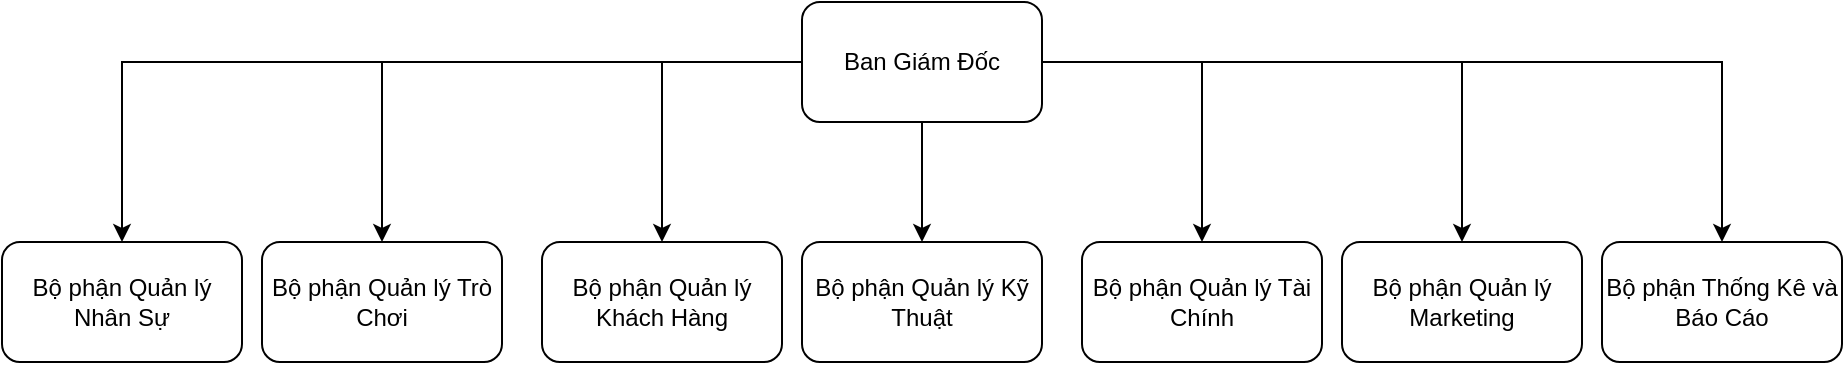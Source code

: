 <mxfile version="22.1.21" type="github" pages="6">
  <diagram name="Trang-1" id="08C53FP0DXHV0VjGcTMj">
    <mxGraphModel dx="1194" dy="640" grid="0" gridSize="10" guides="1" tooltips="1" connect="1" arrows="1" fold="1" page="0" pageScale="1" pageWidth="827" pageHeight="1169" math="0" shadow="0">
      <root>
        <mxCell id="0" />
        <mxCell id="1" parent="0" />
        <mxCell id="e1RnpA0u_P4118ssXtTv-14" style="edgeStyle=orthogonalEdgeStyle;rounded=0;orthogonalLoop=1;jettySize=auto;html=1;entryX=0.5;entryY=0;entryDx=0;entryDy=0;" edge="1" parent="1" source="e1RnpA0u_P4118ssXtTv-1" target="e1RnpA0u_P4118ssXtTv-11">
          <mxGeometry relative="1" as="geometry" />
        </mxCell>
        <mxCell id="e1RnpA0u_P4118ssXtTv-15" style="edgeStyle=orthogonalEdgeStyle;rounded=0;orthogonalLoop=1;jettySize=auto;html=1;entryX=0.5;entryY=0;entryDx=0;entryDy=0;" edge="1" parent="1" source="e1RnpA0u_P4118ssXtTv-1" target="e1RnpA0u_P4118ssXtTv-7">
          <mxGeometry relative="1" as="geometry" />
        </mxCell>
        <mxCell id="e1RnpA0u_P4118ssXtTv-16" style="edgeStyle=orthogonalEdgeStyle;rounded=0;orthogonalLoop=1;jettySize=auto;html=1;" edge="1" parent="1" source="e1RnpA0u_P4118ssXtTv-1" target="e1RnpA0u_P4118ssXtTv-8">
          <mxGeometry relative="1" as="geometry">
            <Array as="points">
              <mxPoint x="380" y="120" />
            </Array>
          </mxGeometry>
        </mxCell>
        <mxCell id="e1RnpA0u_P4118ssXtTv-17" style="edgeStyle=orthogonalEdgeStyle;rounded=0;orthogonalLoop=1;jettySize=auto;html=1;" edge="1" parent="1" source="e1RnpA0u_P4118ssXtTv-1" target="e1RnpA0u_P4118ssXtTv-9">
          <mxGeometry relative="1" as="geometry" />
        </mxCell>
        <mxCell id="e1RnpA0u_P4118ssXtTv-18" style="edgeStyle=orthogonalEdgeStyle;rounded=0;orthogonalLoop=1;jettySize=auto;html=1;entryX=0.5;entryY=0;entryDx=0;entryDy=0;" edge="1" parent="1" source="e1RnpA0u_P4118ssXtTv-1" target="e1RnpA0u_P4118ssXtTv-10">
          <mxGeometry relative="1" as="geometry" />
        </mxCell>
        <mxCell id="e1RnpA0u_P4118ssXtTv-19" style="edgeStyle=orthogonalEdgeStyle;rounded=0;orthogonalLoop=1;jettySize=auto;html=1;" edge="1" parent="1" source="e1RnpA0u_P4118ssXtTv-1" target="e1RnpA0u_P4118ssXtTv-12">
          <mxGeometry relative="1" as="geometry" />
        </mxCell>
        <mxCell id="e1RnpA0u_P4118ssXtTv-20" style="edgeStyle=orthogonalEdgeStyle;rounded=0;orthogonalLoop=1;jettySize=auto;html=1;entryX=0.5;entryY=0;entryDx=0;entryDy=0;" edge="1" parent="1" source="e1RnpA0u_P4118ssXtTv-1" target="e1RnpA0u_P4118ssXtTv-13">
          <mxGeometry relative="1" as="geometry" />
        </mxCell>
        <mxCell id="e1RnpA0u_P4118ssXtTv-1" value="Ban Giám Đốc" style="rounded=1;whiteSpace=wrap;html=1;" vertex="1" parent="1">
          <mxGeometry x="450" y="90" width="120" height="60" as="geometry" />
        </mxCell>
        <mxCell id="e1RnpA0u_P4118ssXtTv-7" value="Bộ phận Quản lý Trò Chơi" style="rounded=1;whiteSpace=wrap;html=1;" vertex="1" parent="1">
          <mxGeometry x="180" y="210" width="120" height="60" as="geometry" />
        </mxCell>
        <mxCell id="e1RnpA0u_P4118ssXtTv-8" value="Bộ phận Quản lý Khách Hàng" style="rounded=1;whiteSpace=wrap;html=1;" vertex="1" parent="1">
          <mxGeometry x="320" y="210" width="120" height="60" as="geometry" />
        </mxCell>
        <mxCell id="e1RnpA0u_P4118ssXtTv-9" value="Bộ phận Quản lý Kỹ Thuật" style="rounded=1;whiteSpace=wrap;html=1;" vertex="1" parent="1">
          <mxGeometry x="450" y="210" width="120" height="60" as="geometry" />
        </mxCell>
        <mxCell id="e1RnpA0u_P4118ssXtTv-10" value="Bộ phận Quản lý Tài Chính" style="rounded=1;whiteSpace=wrap;html=1;" vertex="1" parent="1">
          <mxGeometry x="590" y="210" width="120" height="60" as="geometry" />
        </mxCell>
        <mxCell id="e1RnpA0u_P4118ssXtTv-11" value="Bộ phận Quản lý Nhân Sự" style="rounded=1;whiteSpace=wrap;html=1;" vertex="1" parent="1">
          <mxGeometry x="50" y="210" width="120" height="60" as="geometry" />
        </mxCell>
        <mxCell id="e1RnpA0u_P4118ssXtTv-12" value="Bộ phận Quản lý Marketing" style="rounded=1;whiteSpace=wrap;html=1;" vertex="1" parent="1">
          <mxGeometry x="720" y="210" width="120" height="60" as="geometry" />
        </mxCell>
        <mxCell id="e1RnpA0u_P4118ssXtTv-13" value="Bộ phận Thống Kê và Báo Cáo" style="rounded=1;whiteSpace=wrap;html=1;" vertex="1" parent="1">
          <mxGeometry x="850" y="210" width="120" height="60" as="geometry" />
        </mxCell>
      </root>
    </mxGraphModel>
  </diagram>
  <diagram id="nz28eV9C1x2_3ieK5Vph" name="Trang-2">
    <mxGraphModel dx="897" dy="1039" grid="0" gridSize="10" guides="1" tooltips="1" connect="1" arrows="1" fold="1" page="0" pageScale="1" pageWidth="827" pageHeight="1169" math="0" shadow="0">
      <root>
        <mxCell id="0" />
        <mxCell id="1" parent="0" />
        <mxCell id="BOvvTpEoVco8hKtsOHdJ-1" value="Quản lý quán game" style="rounded=1;whiteSpace=wrap;html=1;" vertex="1" parent="1">
          <mxGeometry x="-147" y="-92" width="120" height="60" as="geometry" />
        </mxCell>
        <mxCell id="BOvvTpEoVco8hKtsOHdJ-3" value="Quản lý khách hàng" style="rounded=1;whiteSpace=wrap;html=1;" vertex="1" parent="1">
          <mxGeometry x="-338" y="35" width="120" height="60" as="geometry" />
        </mxCell>
        <mxCell id="BOvvTpEoVco8hKtsOHdJ-4" value="Quản lý dịch vụ" style="rounded=1;whiteSpace=wrap;html=1;" vertex="1" parent="1">
          <mxGeometry x="-195" y="35" width="120" height="60" as="geometry" />
        </mxCell>
        <mxCell id="BOvvTpEoVco8hKtsOHdJ-5" value="Quản lý kho" style="rounded=1;whiteSpace=wrap;html=1;" vertex="1" parent="1">
          <mxGeometry x="-58" y="35" width="120" height="60" as="geometry" />
        </mxCell>
        <mxCell id="BOvvTpEoVco8hKtsOHdJ-6" value="Quản lý nhân viên" style="rounded=1;whiteSpace=wrap;html=1;" vertex="1" parent="1">
          <mxGeometry x="85" y="35" width="120" height="60" as="geometry" />
        </mxCell>
        <mxCell id="BOvvTpEoVco8hKtsOHdJ-7" value="" style="endArrow=none;html=1;rounded=0;entryX=0.442;entryY=1;entryDx=0;entryDy=0;entryPerimeter=0;exitX=0.5;exitY=0;exitDx=0;exitDy=0;edgeStyle=orthogonalEdgeStyle;" edge="1" parent="1" source="BOvvTpEoVco8hKtsOHdJ-3" target="BOvvTpEoVco8hKtsOHdJ-1">
          <mxGeometry width="50" height="50" relative="1" as="geometry">
            <mxPoint x="-176" y="225" as="sourcePoint" />
            <mxPoint x="-126" y="175" as="targetPoint" />
          </mxGeometry>
        </mxCell>
        <mxCell id="BOvvTpEoVco8hKtsOHdJ-8" value="" style="endArrow=none;html=1;rounded=0;entryX=0.5;entryY=1;entryDx=0;entryDy=0;exitX=0.5;exitY=0;exitDx=0;exitDy=0;edgeStyle=orthogonalEdgeStyle;" edge="1" parent="1" source="BOvvTpEoVco8hKtsOHdJ-4" target="BOvvTpEoVco8hKtsOHdJ-1">
          <mxGeometry width="50" height="50" relative="1" as="geometry">
            <mxPoint x="-176" y="225" as="sourcePoint" />
            <mxPoint x="-126" y="175" as="targetPoint" />
            <Array as="points">
              <mxPoint x="-135" y="2" />
              <mxPoint x="-95" y="2" />
              <mxPoint x="-95" y="-32" />
            </Array>
          </mxGeometry>
        </mxCell>
        <mxCell id="BOvvTpEoVco8hKtsOHdJ-9" value="" style="endArrow=none;html=1;rounded=0;exitX=0.5;exitY=0;exitDx=0;exitDy=0;edgeStyle=orthogonalEdgeStyle;" edge="1" parent="1" source="BOvvTpEoVco8hKtsOHdJ-5">
          <mxGeometry width="50" height="50" relative="1" as="geometry">
            <mxPoint x="-112" y="225" as="sourcePoint" />
            <mxPoint x="-93" y="-34" as="targetPoint" />
          </mxGeometry>
        </mxCell>
        <mxCell id="BOvvTpEoVco8hKtsOHdJ-10" value="" style="endArrow=none;html=1;rounded=0;exitX=0.5;exitY=0;exitDx=0;exitDy=0;edgeStyle=orthogonalEdgeStyle;" edge="1" parent="1" source="BOvvTpEoVco8hKtsOHdJ-6" target="BOvvTpEoVco8hKtsOHdJ-1">
          <mxGeometry width="50" height="50" relative="1" as="geometry">
            <mxPoint x="-112" y="225" as="sourcePoint" />
            <mxPoint x="-62" y="175" as="targetPoint" />
            <Array as="points">
              <mxPoint x="145" y="2" />
              <mxPoint x="-93" y="2" />
            </Array>
          </mxGeometry>
        </mxCell>
        <mxCell id="BOvvTpEoVco8hKtsOHdJ-14" value="Nhập thông tin khách hàng" style="rounded=1;whiteSpace=wrap;html=1;" vertex="1" parent="1">
          <mxGeometry x="-258" y="152" width="74" height="66" as="geometry" />
        </mxCell>
        <mxCell id="BOvvTpEoVco8hKtsOHdJ-15" value="" style="endArrow=none;html=1;rounded=0;entryX=0.5;entryY=1;entryDx=0;entryDy=0;" edge="1" parent="1">
          <mxGeometry width="50" height="50" relative="1" as="geometry">
            <mxPoint x="-299" y="302" as="sourcePoint" />
            <mxPoint x="-299" y="95" as="targetPoint" />
          </mxGeometry>
        </mxCell>
        <mxCell id="BOvvTpEoVco8hKtsOHdJ-19" value="" style="endArrow=none;html=1;rounded=0;" edge="1" parent="1" target="BOvvTpEoVco8hKtsOHdJ-14">
          <mxGeometry width="50" height="50" relative="1" as="geometry">
            <mxPoint x="-298" y="186" as="sourcePoint" />
            <mxPoint x="-62" y="240" as="targetPoint" />
          </mxGeometry>
        </mxCell>
        <mxCell id="BOvvTpEoVco8hKtsOHdJ-27" value="Tra cứu thông tin khách hàng" style="rounded=1;whiteSpace=wrap;html=1;" vertex="1" parent="1">
          <mxGeometry x="-263" y="268" width="74" height="66" as="geometry" />
        </mxCell>
        <mxCell id="BOvvTpEoVco8hKtsOHdJ-28" value="" style="endArrow=none;html=1;rounded=0;" edge="1" parent="1" target="BOvvTpEoVco8hKtsOHdJ-27">
          <mxGeometry width="50" height="50" relative="1" as="geometry">
            <mxPoint x="-298" y="302" as="sourcePoint" />
            <mxPoint x="-263" y="301" as="targetPoint" />
          </mxGeometry>
        </mxCell>
        <mxCell id="BOvvTpEoVco8hKtsOHdJ-29" value="Nhập thông tin khách hàng" style="rounded=1;whiteSpace=wrap;html=1;" vertex="1" parent="1">
          <mxGeometry x="-101" y="118" width="74" height="66" as="geometry" />
        </mxCell>
        <mxCell id="BOvvTpEoVco8hKtsOHdJ-30" value="" style="endArrow=none;html=1;rounded=0;" edge="1" parent="1" target="BOvvTpEoVco8hKtsOHdJ-29">
          <mxGeometry width="50" height="50" relative="1" as="geometry">
            <mxPoint x="-141" y="151" as="sourcePoint" />
            <mxPoint x="95" y="205" as="targetPoint" />
          </mxGeometry>
        </mxCell>
        <mxCell id="BOvvTpEoVco8hKtsOHdJ-31" value="Tra cứu thông tin khách hàng" style="rounded=1;whiteSpace=wrap;html=1;" vertex="1" parent="1">
          <mxGeometry x="-101" y="233" width="74" height="66" as="geometry" />
        </mxCell>
        <mxCell id="BOvvTpEoVco8hKtsOHdJ-32" value="" style="endArrow=none;html=1;rounded=0;" edge="1" parent="1" target="BOvvTpEoVco8hKtsOHdJ-31">
          <mxGeometry width="50" height="50" relative="1" as="geometry">
            <mxPoint x="-141" y="267" as="sourcePoint" />
            <mxPoint x="-106" y="266" as="targetPoint" />
          </mxGeometry>
        </mxCell>
        <mxCell id="BOvvTpEoVco8hKtsOHdJ-33" value="" style="endArrow=none;html=1;rounded=0;entryX=0.425;entryY=1;entryDx=0;entryDy=0;entryPerimeter=0;" edge="1" parent="1" target="BOvvTpEoVco8hKtsOHdJ-4">
          <mxGeometry width="50" height="50" relative="1" as="geometry">
            <mxPoint x="-142" y="362" as="sourcePoint" />
            <mxPoint x="-102" y="162" as="targetPoint" />
          </mxGeometry>
        </mxCell>
        <mxCell id="BOvvTpEoVco8hKtsOHdJ-36" value="Thống kê doanh thu" style="rounded=1;whiteSpace=wrap;html=1;" vertex="1" parent="1">
          <mxGeometry x="-92" y="329" width="74" height="66" as="geometry" />
        </mxCell>
        <mxCell id="BOvvTpEoVco8hKtsOHdJ-37" value="" style="endArrow=none;html=1;rounded=0;entryX=0;entryY=0.5;entryDx=0;entryDy=0;" edge="1" parent="1" target="BOvvTpEoVco8hKtsOHdJ-36">
          <mxGeometry width="50" height="50" relative="1" as="geometry">
            <mxPoint x="-142" y="362" as="sourcePoint" />
            <mxPoint x="-102" y="162" as="targetPoint" />
          </mxGeometry>
        </mxCell>
        <mxCell id="BOvvTpEoVco8hKtsOHdJ-38" value="Tạo phiếu nhập hàng" style="rounded=1;whiteSpace=wrap;html=1;" vertex="1" parent="1">
          <mxGeometry x="53" y="118" width="74" height="66" as="geometry" />
        </mxCell>
        <mxCell id="BOvvTpEoVco8hKtsOHdJ-39" value="" style="endArrow=none;html=1;rounded=0;" edge="1" parent="1" target="BOvvTpEoVco8hKtsOHdJ-38">
          <mxGeometry width="50" height="50" relative="1" as="geometry">
            <mxPoint x="5" y="151" as="sourcePoint" />
            <mxPoint x="249" y="205" as="targetPoint" />
          </mxGeometry>
        </mxCell>
        <mxCell id="BOvvTpEoVco8hKtsOHdJ-40" value="Tạo phiếu xuát hoá đơn" style="rounded=1;whiteSpace=wrap;html=1;" vertex="1" parent="1">
          <mxGeometry x="53" y="233" width="74" height="66" as="geometry" />
        </mxCell>
        <mxCell id="BOvvTpEoVco8hKtsOHdJ-41" value="" style="endArrow=none;html=1;rounded=0;" edge="1" parent="1" target="BOvvTpEoVco8hKtsOHdJ-40">
          <mxGeometry width="50" height="50" relative="1" as="geometry">
            <mxPoint x="7" y="267" as="sourcePoint" />
            <mxPoint x="48" y="266" as="targetPoint" />
          </mxGeometry>
        </mxCell>
        <mxCell id="BOvvTpEoVco8hKtsOHdJ-42" value="Tạo phiếu đặt hàng" style="rounded=1;whiteSpace=wrap;html=1;" vertex="1" parent="1">
          <mxGeometry x="62" y="329" width="74" height="66" as="geometry" />
        </mxCell>
        <mxCell id="BOvvTpEoVco8hKtsOHdJ-43" value="" style="endArrow=none;html=1;rounded=0;entryX=0;entryY=0.5;entryDx=0;entryDy=0;" edge="1" parent="1" target="BOvvTpEoVco8hKtsOHdJ-42">
          <mxGeometry width="50" height="50" relative="1" as="geometry">
            <mxPoint x="10" y="362" as="sourcePoint" />
            <mxPoint x="52" y="162" as="targetPoint" />
          </mxGeometry>
        </mxCell>
        <mxCell id="BOvvTpEoVco8hKtsOHdJ-44" value="" style="endArrow=none;html=1;rounded=0;entryX=0.425;entryY=1;entryDx=0;entryDy=0;entryPerimeter=0;" edge="1" parent="1">
          <mxGeometry width="50" height="50" relative="1" as="geometry">
            <mxPoint x="8" y="454" as="sourcePoint" />
            <mxPoint x="4" y="97" as="targetPoint" />
          </mxGeometry>
        </mxCell>
        <mxCell id="BOvvTpEoVco8hKtsOHdJ-45" value="Thống kê hàng hoá quán game" style="rounded=1;whiteSpace=wrap;html=1;" vertex="1" parent="1">
          <mxGeometry x="65" y="422" width="74" height="66" as="geometry" />
        </mxCell>
        <mxCell id="BOvvTpEoVco8hKtsOHdJ-46" value="" style="endArrow=none;html=1;rounded=0;" edge="1" parent="1" target="BOvvTpEoVco8hKtsOHdJ-45">
          <mxGeometry width="50" height="50" relative="1" as="geometry">
            <mxPoint x="8" y="453" as="sourcePoint" />
            <mxPoint x="60" y="453" as="targetPoint" />
          </mxGeometry>
        </mxCell>
        <mxCell id="BOvvTpEoVco8hKtsOHdJ-47" value="Nhập thông tin nhân viên" style="rounded=1;whiteSpace=wrap;html=1;" vertex="1" parent="1">
          <mxGeometry x="193" y="109" width="74" height="66" as="geometry" />
        </mxCell>
        <mxCell id="BOvvTpEoVco8hKtsOHdJ-48" value="" style="endArrow=none;html=1;rounded=0;" edge="1" parent="1" target="BOvvTpEoVco8hKtsOHdJ-47">
          <mxGeometry width="50" height="50" relative="1" as="geometry">
            <mxPoint x="146" y="140" as="sourcePoint" />
            <mxPoint x="409" y="197" as="targetPoint" />
          </mxGeometry>
        </mxCell>
        <mxCell id="BOvvTpEoVco8hKtsOHdJ-49" value="Tra cứu thông tin nhân viên" style="rounded=1;whiteSpace=wrap;html=1;" vertex="1" parent="1">
          <mxGeometry x="193" y="223" width="74" height="66" as="geometry" />
        </mxCell>
        <mxCell id="BOvvTpEoVco8hKtsOHdJ-50" value="" style="endArrow=none;html=1;rounded=0;" edge="1" parent="1" target="BOvvTpEoVco8hKtsOHdJ-49">
          <mxGeometry width="50" height="50" relative="1" as="geometry">
            <mxPoint x="146" y="256" as="sourcePoint" />
            <mxPoint x="208" y="258" as="targetPoint" />
          </mxGeometry>
        </mxCell>
        <mxCell id="BOvvTpEoVco8hKtsOHdJ-51" value="" style="endArrow=none;html=1;rounded=0;entryX=0.5;entryY=1;entryDx=0;entryDy=0;" edge="1" parent="1" target="BOvvTpEoVco8hKtsOHdJ-6">
          <mxGeometry width="50" height="50" relative="1" as="geometry">
            <mxPoint x="145" y="257" as="sourcePoint" />
            <mxPoint x="36" y="311" as="targetPoint" />
          </mxGeometry>
        </mxCell>
      </root>
    </mxGraphModel>
  </diagram>
  <diagram id="eiD0759L3hfp9YClVDbb" name="Trang-3">
    <mxGraphModel dx="3188" dy="1680" grid="0" gridSize="10" guides="1" tooltips="1" connect="1" arrows="1" fold="1" page="0" pageScale="1" pageWidth="827" pageHeight="1169" math="0" shadow="0">
      <root>
        <mxCell id="0" />
        <mxCell id="1" parent="0" />
        <mxCell id="N5SBITDa-amXch1uKNZv-1" value="NCC" style="swimlane;fontStyle=0;childLayout=stackLayout;horizontal=1;startSize=26;fillColor=none;horizontalStack=0;resizeParent=1;resizeParentMax=0;resizeLast=0;collapsible=1;marginBottom=0;whiteSpace=wrap;html=1;" vertex="1" parent="1">
          <mxGeometry x="-324" width="140" height="130" as="geometry" />
        </mxCell>
        <mxCell id="N5SBITDa-amXch1uKNZv-2" value="MaNCC (PK)" style="text;strokeColor=none;fillColor=none;align=left;verticalAlign=top;spacingLeft=4;spacingRight=4;overflow=hidden;rotatable=0;points=[[0,0.5],[1,0.5]];portConstraint=eastwest;whiteSpace=wrap;html=1;" vertex="1" parent="N5SBITDa-amXch1uKNZv-1">
          <mxGeometry y="26" width="140" height="26" as="geometry" />
        </mxCell>
        <mxCell id="N5SBITDa-amXch1uKNZv-5" value="TenNCC" style="text;strokeColor=none;fillColor=none;align=left;verticalAlign=top;spacingLeft=4;spacingRight=4;overflow=hidden;rotatable=0;points=[[0,0.5],[1,0.5]];portConstraint=eastwest;whiteSpace=wrap;html=1;" vertex="1" parent="N5SBITDa-amXch1uKNZv-1">
          <mxGeometry y="52" width="140" height="26" as="geometry" />
        </mxCell>
        <mxCell id="N5SBITDa-amXch1uKNZv-3" value="DiaChi" style="text;strokeColor=none;fillColor=none;align=left;verticalAlign=top;spacingLeft=4;spacingRight=4;overflow=hidden;rotatable=0;points=[[0,0.5],[1,0.5]];portConstraint=eastwest;whiteSpace=wrap;html=1;" vertex="1" parent="N5SBITDa-amXch1uKNZv-1">
          <mxGeometry y="78" width="140" height="26" as="geometry" />
        </mxCell>
        <mxCell id="N5SBITDa-amXch1uKNZv-4" value="SoDT" style="text;strokeColor=none;fillColor=none;align=left;verticalAlign=top;spacingLeft=4;spacingRight=4;overflow=hidden;rotatable=0;points=[[0,0.5],[1,0.5]];portConstraint=eastwest;whiteSpace=wrap;html=1;" vertex="1" parent="N5SBITDa-amXch1uKNZv-1">
          <mxGeometry y="104" width="140" height="26" as="geometry" />
        </mxCell>
        <mxCell id="N5SBITDa-amXch1uKNZv-10" value="NHAPKHO" style="swimlane;fontStyle=0;childLayout=stackLayout;horizontal=1;startSize=26;fillColor=none;horizontalStack=0;resizeParent=1;resizeParentMax=0;resizeLast=0;collapsible=1;marginBottom=0;whiteSpace=wrap;html=1;" vertex="1" parent="1">
          <mxGeometry x="-48" width="140" height="104" as="geometry" />
        </mxCell>
        <mxCell id="N5SBITDa-amXch1uKNZv-11" value="MaPN (PK)" style="text;strokeColor=none;fillColor=none;align=left;verticalAlign=top;spacingLeft=4;spacingRight=4;overflow=hidden;rotatable=0;points=[[0,0.5],[1,0.5]];portConstraint=eastwest;whiteSpace=wrap;html=1;" vertex="1" parent="N5SBITDa-amXch1uKNZv-10">
          <mxGeometry y="26" width="140" height="26" as="geometry" />
        </mxCell>
        <mxCell id="N5SBITDa-amXch1uKNZv-12" value="+NgayNhap" style="text;strokeColor=none;fillColor=none;align=left;verticalAlign=top;spacingLeft=4;spacingRight=4;overflow=hidden;rotatable=0;points=[[0,0.5],[1,0.5]];portConstraint=eastwest;whiteSpace=wrap;html=1;" vertex="1" parent="N5SBITDa-amXch1uKNZv-10">
          <mxGeometry y="52" width="140" height="26" as="geometry" />
        </mxCell>
        <mxCell id="N5SBITDa-amXch1uKNZv-13" value="+TongTriGia" style="text;strokeColor=none;fillColor=none;align=left;verticalAlign=top;spacingLeft=4;spacingRight=4;overflow=hidden;rotatable=0;points=[[0,0.5],[1,0.5]];portConstraint=eastwest;whiteSpace=wrap;html=1;" vertex="1" parent="N5SBITDa-amXch1uKNZv-10">
          <mxGeometry y="78" width="140" height="26" as="geometry" />
        </mxCell>
        <mxCell id="N5SBITDa-amXch1uKNZv-15" value="" style="endArrow=none;html=1;rounded=0;entryX=0;entryY=0.5;entryDx=0;entryDy=0;exitX=0.5;exitY=0;exitDx=0;exitDy=0;edgeStyle=orthogonalEdgeStyle;" edge="1" parent="1" source="N5SBITDa-amXch1uKNZv-1" target="N5SBITDa-amXch1uKNZv-20">
          <mxGeometry width="50" height="50" relative="1" as="geometry">
            <mxPoint x="-173" y="225" as="sourcePoint" />
            <mxPoint x="-163" y="-64" as="targetPoint" />
          </mxGeometry>
        </mxCell>
        <mxCell id="N5SBITDa-amXch1uKNZv-18" value="1,n" style="edgeLabel;html=1;align=center;verticalAlign=middle;resizable=0;points=[];" vertex="1" connectable="0" parent="N5SBITDa-amXch1uKNZv-15">
          <mxGeometry x="0.019" y="2" relative="1" as="geometry">
            <mxPoint as="offset" />
          </mxGeometry>
        </mxCell>
        <mxCell id="N5SBITDa-amXch1uKNZv-16" value="" style="endArrow=none;html=1;rounded=0;entryX=1;entryY=0.5;entryDx=0;entryDy=0;exitX=0.5;exitY=0;exitDx=0;exitDy=0;edgeStyle=orthogonalEdgeStyle;" edge="1" parent="1" source="N5SBITDa-amXch1uKNZv-10" target="N5SBITDa-amXch1uKNZv-20">
          <mxGeometry width="50" height="50" relative="1" as="geometry">
            <mxPoint x="-173" y="225" as="sourcePoint" />
            <mxPoint x="-121" y="-64" as="targetPoint" />
          </mxGeometry>
        </mxCell>
        <mxCell id="N5SBITDa-amXch1uKNZv-19" value="1,1" style="edgeLabel;html=1;align=center;verticalAlign=middle;resizable=0;points=[];" vertex="1" connectable="0" parent="N5SBITDa-amXch1uKNZv-16">
          <mxGeometry x="0.033" relative="1" as="geometry">
            <mxPoint as="offset" />
          </mxGeometry>
        </mxCell>
        <mxCell id="N5SBITDa-amXch1uKNZv-20" value="" style="shape=lineEllipse;perimeter=ellipsePerimeter;whiteSpace=wrap;html=1;backgroundOutline=1;" vertex="1" parent="1">
          <mxGeometry x="-120" y="-89" width="42" height="48" as="geometry" />
        </mxCell>
        <mxCell id="N5SBITDa-amXch1uKNZv-22" value="Co" style="text;html=1;strokeColor=none;fillColor=none;align=center;verticalAlign=middle;whiteSpace=wrap;rounded=0;" vertex="1" parent="1">
          <mxGeometry x="-108.5" y="-81" width="19" height="17" as="geometry" />
        </mxCell>
        <mxCell id="N5SBITDa-amXch1uKNZv-23" value="" style="shape=lineEllipse;perimeter=ellipsePerimeter;whiteSpace=wrap;html=1;backgroundOutline=1;" vertex="1" parent="1">
          <mxGeometry x="-162" y="30" width="68" height="67" as="geometry" />
        </mxCell>
        <mxCell id="N5SBITDa-amXch1uKNZv-24" value="Co" style="text;html=1;strokeColor=none;fillColor=none;align=center;verticalAlign=middle;whiteSpace=wrap;rounded=0;" vertex="1" parent="1">
          <mxGeometry x="-137.5" y="40.5" width="19" height="17" as="geometry" />
        </mxCell>
        <mxCell id="N5SBITDa-amXch1uKNZv-25" value="SoLuong&lt;br&gt;DonGia" style="text;html=1;strokeColor=none;fillColor=none;align=center;verticalAlign=middle;whiteSpace=wrap;rounded=0;" vertex="1" parent="1">
          <mxGeometry x="-139" y="67" width="19" height="17" as="geometry" />
        </mxCell>
        <mxCell id="N5SBITDa-amXch1uKNZv-26" value="" style="endArrow=none;html=1;rounded=0;exitX=1;exitY=0.5;exitDx=0;exitDy=0;entryX=0;entryY=0.5;entryDx=0;entryDy=0;edgeStyle=orthogonalEdgeStyle;" edge="1" parent="1" source="N5SBITDa-amXch1uKNZv-23" target="N5SBITDa-amXch1uKNZv-12">
          <mxGeometry width="50" height="50" relative="1" as="geometry">
            <mxPoint x="-98" y="265" as="sourcePoint" />
            <mxPoint x="-48" y="215" as="targetPoint" />
          </mxGeometry>
        </mxCell>
        <mxCell id="N5SBITDa-amXch1uKNZv-27" value="1,n" style="edgeLabel;html=1;align=center;verticalAlign=middle;resizable=0;points=[];" vertex="1" connectable="0" parent="N5SBITDa-amXch1uKNZv-26">
          <mxGeometry x="-0.41" relative="1" as="geometry">
            <mxPoint y="1" as="offset" />
          </mxGeometry>
        </mxCell>
        <mxCell id="N5SBITDa-amXch1uKNZv-29" value="" style="shape=lineEllipse;perimeter=ellipsePerimeter;whiteSpace=wrap;html=1;backgroundOutline=1;" vertex="1" parent="1">
          <mxGeometry x="185" y="-91" width="42" height="48" as="geometry" />
        </mxCell>
        <mxCell id="N5SBITDa-amXch1uKNZv-30" value="" style="endArrow=none;html=1;rounded=0;entryX=0.871;entryY=-0.019;entryDx=0;entryDy=0;entryPerimeter=0;exitX=0;exitY=0.5;exitDx=0;exitDy=0;edgeStyle=orthogonalEdgeStyle;" edge="1" parent="1" source="N5SBITDa-amXch1uKNZv-29" target="N5SBITDa-amXch1uKNZv-10">
          <mxGeometry width="50" height="50" relative="1" as="geometry">
            <mxPoint x="23" y="218" as="sourcePoint" />
            <mxPoint x="73" y="168" as="targetPoint" />
          </mxGeometry>
        </mxCell>
        <mxCell id="N5SBITDa-amXch1uKNZv-38" value="1,1" style="edgeLabel;html=1;align=center;verticalAlign=middle;resizable=0;points=[];" vertex="1" connectable="0" parent="N5SBITDa-amXch1uKNZv-30">
          <mxGeometry x="-0.5" y="-3" relative="1" as="geometry">
            <mxPoint as="offset" />
          </mxGeometry>
        </mxCell>
        <mxCell id="N5SBITDa-amXch1uKNZv-31" value="Co" style="text;html=1;strokeColor=none;fillColor=none;align=center;verticalAlign=middle;whiteSpace=wrap;rounded=0;" vertex="1" parent="1">
          <mxGeometry x="196.5" y="-84" width="19" height="17" as="geometry" />
        </mxCell>
        <mxCell id="N5SBITDa-amXch1uKNZv-32" value="KHOHANG" style="swimlane;fontStyle=0;childLayout=stackLayout;horizontal=1;startSize=26;fillColor=none;horizontalStack=0;resizeParent=1;resizeParentMax=0;resizeLast=0;collapsible=1;marginBottom=0;whiteSpace=wrap;html=1;" vertex="1" parent="1">
          <mxGeometry x="255" y="-7" width="140" height="104" as="geometry" />
        </mxCell>
        <mxCell id="N5SBITDa-amXch1uKNZv-33" value="MaKho (PK)" style="text;strokeColor=none;fillColor=none;align=left;verticalAlign=top;spacingLeft=4;spacingRight=4;overflow=hidden;rotatable=0;points=[[0,0.5],[1,0.5]];portConstraint=eastwest;whiteSpace=wrap;html=1;" vertex="1" parent="N5SBITDa-amXch1uKNZv-32">
          <mxGeometry y="26" width="140" height="26" as="geometry" />
        </mxCell>
        <mxCell id="N5SBITDa-amXch1uKNZv-34" value="TenKho" style="text;strokeColor=none;fillColor=none;align=left;verticalAlign=top;spacingLeft=4;spacingRight=4;overflow=hidden;rotatable=0;points=[[0,0.5],[1,0.5]];portConstraint=eastwest;whiteSpace=wrap;html=1;" vertex="1" parent="N5SBITDa-amXch1uKNZv-32">
          <mxGeometry y="52" width="140" height="26" as="geometry" />
        </mxCell>
        <mxCell id="N5SBITDa-amXch1uKNZv-35" value="DiaChi" style="text;strokeColor=none;fillColor=none;align=left;verticalAlign=top;spacingLeft=4;spacingRight=4;overflow=hidden;rotatable=0;points=[[0,0.5],[1,0.5]];portConstraint=eastwest;whiteSpace=wrap;html=1;" vertex="1" parent="N5SBITDa-amXch1uKNZv-32">
          <mxGeometry y="78" width="140" height="26" as="geometry" />
        </mxCell>
        <mxCell id="N5SBITDa-amXch1uKNZv-36" value="" style="endArrow=none;html=1;rounded=0;entryX=1;entryY=0.5;entryDx=0;entryDy=0;exitX=0.5;exitY=0;exitDx=0;exitDy=0;edgeStyle=orthogonalEdgeStyle;" edge="1" parent="1" source="N5SBITDa-amXch1uKNZv-32" target="N5SBITDa-amXch1uKNZv-29">
          <mxGeometry width="50" height="50" relative="1" as="geometry">
            <mxPoint x="218" y="218" as="sourcePoint" />
            <mxPoint x="268" y="168" as="targetPoint" />
          </mxGeometry>
        </mxCell>
        <mxCell id="N5SBITDa-amXch1uKNZv-37" value="1,n" style="edgeLabel;html=1;align=center;verticalAlign=middle;resizable=0;points=[];" vertex="1" connectable="0" parent="N5SBITDa-amXch1uKNZv-36">
          <mxGeometry x="0.557" y="-1" relative="1" as="geometry">
            <mxPoint as="offset" />
          </mxGeometry>
        </mxCell>
        <mxCell id="N5SBITDa-amXch1uKNZv-39" value="" style="shape=lineEllipse;perimeter=ellipsePerimeter;whiteSpace=wrap;html=1;backgroundOutline=1;" vertex="1" parent="1">
          <mxGeometry x="455" y="80" width="42" height="48" as="geometry" />
        </mxCell>
        <mxCell id="N5SBITDa-amXch1uKNZv-40" value="" style="endArrow=none;html=1;rounded=0;exitX=1;exitY=0.5;exitDx=0;exitDy=0;entryX=0.5;entryY=0;entryDx=0;entryDy=0;edgeStyle=orthogonalEdgeStyle;" edge="1" parent="1" source="N5SBITDa-amXch1uKNZv-33" target="N5SBITDa-amXch1uKNZv-39">
          <mxGeometry width="50" height="50" relative="1" as="geometry">
            <mxPoint x="284" y="218" as="sourcePoint" />
            <mxPoint x="334" y="168" as="targetPoint" />
          </mxGeometry>
        </mxCell>
        <mxCell id="N5SBITDa-amXch1uKNZv-41" value="1,n" style="edgeLabel;html=1;align=center;verticalAlign=middle;resizable=0;points=[];" vertex="1" connectable="0" parent="N5SBITDa-amXch1uKNZv-40">
          <mxGeometry x="-0.178" y="-1" relative="1" as="geometry">
            <mxPoint as="offset" />
          </mxGeometry>
        </mxCell>
        <mxCell id="N5SBITDa-amXch1uKNZv-42" value="Thuoc" style="text;html=1;strokeColor=none;fillColor=none;align=center;verticalAlign=middle;whiteSpace=wrap;rounded=0;" vertex="1" parent="1">
          <mxGeometry x="466.5" y="87" width="19" height="17" as="geometry" />
        </mxCell>
        <mxCell id="N5SBITDa-amXch1uKNZv-43" value="PKK" style="swimlane;fontStyle=0;childLayout=stackLayout;horizontal=1;startSize=26;fillColor=none;horizontalStack=0;resizeParent=1;resizeParentMax=0;resizeLast=0;collapsible=1;marginBottom=0;whiteSpace=wrap;html=1;" vertex="1" parent="1">
          <mxGeometry x="247" y="161" width="140" height="78" as="geometry" />
        </mxCell>
        <mxCell id="N5SBITDa-amXch1uKNZv-44" value="MAPKK (PK)" style="text;strokeColor=none;fillColor=none;align=left;verticalAlign=top;spacingLeft=4;spacingRight=4;overflow=hidden;rotatable=0;points=[[0,0.5],[1,0.5]];portConstraint=eastwest;whiteSpace=wrap;html=1;" vertex="1" parent="N5SBITDa-amXch1uKNZv-43">
          <mxGeometry y="26" width="140" height="26" as="geometry" />
        </mxCell>
        <mxCell id="N5SBITDa-amXch1uKNZv-45" value="NgayLap" style="text;strokeColor=none;fillColor=none;align=left;verticalAlign=top;spacingLeft=4;spacingRight=4;overflow=hidden;rotatable=0;points=[[0,0.5],[1,0.5]];portConstraint=eastwest;whiteSpace=wrap;html=1;" vertex="1" parent="N5SBITDa-amXch1uKNZv-43">
          <mxGeometry y="52" width="140" height="26" as="geometry" />
        </mxCell>
        <mxCell id="N5SBITDa-amXch1uKNZv-47" value="" style="endArrow=none;html=1;rounded=0;entryX=0.5;entryY=1;entryDx=0;entryDy=0;exitX=1;exitY=0.5;exitDx=0;exitDy=0;edgeStyle=orthogonalEdgeStyle;" edge="1" parent="1" source="N5SBITDa-amXch1uKNZv-44" target="N5SBITDa-amXch1uKNZv-39">
          <mxGeometry width="50" height="50" relative="1" as="geometry">
            <mxPoint x="284" y="218" as="sourcePoint" />
            <mxPoint x="334" y="168" as="targetPoint" />
          </mxGeometry>
        </mxCell>
        <mxCell id="N5SBITDa-amXch1uKNZv-48" value="1,1" style="edgeLabel;html=1;align=center;verticalAlign=middle;resizable=0;points=[];" vertex="1" connectable="0" parent="N5SBITDa-amXch1uKNZv-47">
          <mxGeometry x="-0.304" y="3" relative="1" as="geometry">
            <mxPoint as="offset" />
          </mxGeometry>
        </mxCell>
        <mxCell id="N5SBITDa-amXch1uKNZv-49" value="" style="shape=lineEllipse;perimeter=ellipsePerimeter;whiteSpace=wrap;html=1;backgroundOutline=1;" vertex="1" parent="1">
          <mxGeometry x="160" y="272" width="42" height="48" as="geometry" />
        </mxCell>
        <mxCell id="N5SBITDa-amXch1uKNZv-50" value="" style="endArrow=none;html=1;rounded=0;entryX=0.021;entryY=1.154;entryDx=0;entryDy=0;entryPerimeter=0;exitX=0.5;exitY=0;exitDx=0;exitDy=0;edgeStyle=orthogonalEdgeStyle;" edge="1" parent="1" source="N5SBITDa-amXch1uKNZv-49" target="N5SBITDa-amXch1uKNZv-44">
          <mxGeometry width="50" height="50" relative="1" as="geometry">
            <mxPoint x="148" y="264" as="sourcePoint" />
            <mxPoint x="198" y="214" as="targetPoint" />
          </mxGeometry>
        </mxCell>
        <mxCell id="N5SBITDa-amXch1uKNZv-59" value="1,1" style="edgeLabel;html=1;align=center;verticalAlign=middle;resizable=0;points=[];" vertex="1" connectable="0" parent="N5SBITDa-amXch1uKNZv-50">
          <mxGeometry x="0.436" y="2" relative="1" as="geometry">
            <mxPoint as="offset" />
          </mxGeometry>
        </mxCell>
        <mxCell id="N5SBITDa-amXch1uKNZv-51" value="Lap" style="text;html=1;strokeColor=none;fillColor=none;align=center;verticalAlign=middle;whiteSpace=wrap;rounded=0;" vertex="1" parent="1">
          <mxGeometry x="171.5" y="278" width="19" height="17" as="geometry" />
        </mxCell>
        <mxCell id="N5SBITDa-amXch1uKNZv-52" value="NHANVIEN" style="swimlane;fontStyle=0;childLayout=stackLayout;horizontal=1;startSize=26;fillColor=none;horizontalStack=0;resizeParent=1;resizeParentMax=0;resizeLast=0;collapsible=1;marginBottom=0;whiteSpace=wrap;html=1;" vertex="1" parent="1">
          <mxGeometry x="-27" y="315" width="140" height="156" as="geometry" />
        </mxCell>
        <mxCell id="N5SBITDa-amXch1uKNZv-53" value="MANV (PK)" style="text;strokeColor=none;fillColor=none;align=left;verticalAlign=top;spacingLeft=4;spacingRight=4;overflow=hidden;rotatable=0;points=[[0,0.5],[1,0.5]];portConstraint=eastwest;whiteSpace=wrap;html=1;" vertex="1" parent="N5SBITDa-amXch1uKNZv-52">
          <mxGeometry y="26" width="140" height="26" as="geometry" />
        </mxCell>
        <mxCell id="N5SBITDa-amXch1uKNZv-54" value="HoTenNV" style="text;strokeColor=none;fillColor=none;align=left;verticalAlign=top;spacingLeft=4;spacingRight=4;overflow=hidden;rotatable=0;points=[[0,0.5],[1,0.5]];portConstraint=eastwest;whiteSpace=wrap;html=1;" vertex="1" parent="N5SBITDa-amXch1uKNZv-52">
          <mxGeometry y="52" width="140" height="26" as="geometry" />
        </mxCell>
        <mxCell id="N5SBITDa-amXch1uKNZv-55" value="NgaySinh" style="text;strokeColor=none;fillColor=none;align=left;verticalAlign=top;spacingLeft=4;spacingRight=4;overflow=hidden;rotatable=0;points=[[0,0.5],[1,0.5]];portConstraint=eastwest;whiteSpace=wrap;html=1;" vertex="1" parent="N5SBITDa-amXch1uKNZv-52">
          <mxGeometry y="78" width="140" height="26" as="geometry" />
        </mxCell>
        <mxCell id="N5SBITDa-amXch1uKNZv-56" value="DiaChi" style="text;strokeColor=none;fillColor=none;align=left;verticalAlign=top;spacingLeft=4;spacingRight=4;overflow=hidden;rotatable=0;points=[[0,0.5],[1,0.5]];portConstraint=eastwest;whiteSpace=wrap;html=1;" vertex="1" parent="N5SBITDa-amXch1uKNZv-52">
          <mxGeometry y="104" width="140" height="26" as="geometry" />
        </mxCell>
        <mxCell id="N5SBITDa-amXch1uKNZv-57" value="SoDT" style="text;strokeColor=none;fillColor=none;align=left;verticalAlign=top;spacingLeft=4;spacingRight=4;overflow=hidden;rotatable=0;points=[[0,0.5],[1,0.5]];portConstraint=eastwest;whiteSpace=wrap;html=1;" vertex="1" parent="N5SBITDa-amXch1uKNZv-52">
          <mxGeometry y="130" width="140" height="26" as="geometry" />
        </mxCell>
        <mxCell id="N5SBITDa-amXch1uKNZv-58" value="" style="endArrow=none;html=1;rounded=0;entryX=0;entryY=0.5;entryDx=0;entryDy=0;exitX=0.75;exitY=0;exitDx=0;exitDy=0;edgeStyle=orthogonalEdgeStyle;" edge="1" parent="1" source="N5SBITDa-amXch1uKNZv-52" target="N5SBITDa-amXch1uKNZv-49">
          <mxGeometry width="50" height="50" relative="1" as="geometry">
            <mxPoint x="107" y="264" as="sourcePoint" />
            <mxPoint x="157" y="214" as="targetPoint" />
          </mxGeometry>
        </mxCell>
        <mxCell id="N5SBITDa-amXch1uKNZv-60" value="1,n" style="edgeLabel;html=1;align=center;verticalAlign=middle;resizable=0;points=[];" vertex="1" connectable="0" parent="N5SBITDa-amXch1uKNZv-58">
          <mxGeometry x="0.01" y="3" relative="1" as="geometry">
            <mxPoint as="offset" />
          </mxGeometry>
        </mxCell>
        <mxCell id="N5SBITDa-amXch1uKNZv-61" value="CHUCVU" style="swimlane;fontStyle=0;childLayout=stackLayout;horizontal=1;startSize=26;fillColor=none;horizontalStack=0;resizeParent=1;resizeParentMax=0;resizeLast=0;collapsible=1;marginBottom=0;whiteSpace=wrap;html=1;" vertex="1" parent="1">
          <mxGeometry x="-55" y="126" width="140" height="78" as="geometry" />
        </mxCell>
        <mxCell id="N5SBITDa-amXch1uKNZv-62" value="MACV (PK)" style="text;strokeColor=none;fillColor=none;align=left;verticalAlign=top;spacingLeft=4;spacingRight=4;overflow=hidden;rotatable=0;points=[[0,0.5],[1,0.5]];portConstraint=eastwest;whiteSpace=wrap;html=1;" vertex="1" parent="N5SBITDa-amXch1uKNZv-61">
          <mxGeometry y="26" width="140" height="26" as="geometry" />
        </mxCell>
        <mxCell id="N5SBITDa-amXch1uKNZv-63" value="TenCV" style="text;strokeColor=none;fillColor=none;align=left;verticalAlign=top;spacingLeft=4;spacingRight=4;overflow=hidden;rotatable=0;points=[[0,0.5],[1,0.5]];portConstraint=eastwest;whiteSpace=wrap;html=1;" vertex="1" parent="N5SBITDa-amXch1uKNZv-61">
          <mxGeometry y="52" width="140" height="26" as="geometry" />
        </mxCell>
        <mxCell id="N5SBITDa-amXch1uKNZv-65" value="" style="shape=lineEllipse;perimeter=ellipsePerimeter;whiteSpace=wrap;html=1;backgroundOutline=1;" vertex="1" parent="1">
          <mxGeometry x="29" y="224" width="42" height="48" as="geometry" />
        </mxCell>
        <mxCell id="N5SBITDa-amXch1uKNZv-66" value="" style="endArrow=none;html=1;rounded=0;exitX=0.857;exitY=0.013;exitDx=0;exitDy=0;exitPerimeter=0;entryX=0.5;entryY=1;entryDx=0;entryDy=0;edgeStyle=orthogonalEdgeStyle;" edge="1" parent="1" source="N5SBITDa-amXch1uKNZv-52" target="N5SBITDa-amXch1uKNZv-65">
          <mxGeometry width="50" height="50" relative="1" as="geometry">
            <mxPoint x="107" y="287" as="sourcePoint" />
            <mxPoint x="157" y="237" as="targetPoint" />
          </mxGeometry>
        </mxCell>
        <mxCell id="N5SBITDa-amXch1uKNZv-71" value="1,1" style="edgeLabel;html=1;align=center;verticalAlign=middle;resizable=0;points=[];" vertex="1" connectable="0" parent="N5SBITDa-amXch1uKNZv-66">
          <mxGeometry x="0.057" relative="1" as="geometry">
            <mxPoint as="offset" />
          </mxGeometry>
        </mxCell>
        <mxCell id="N5SBITDa-amXch1uKNZv-67" value="Lam" style="text;html=1;strokeColor=none;fillColor=none;align=center;verticalAlign=middle;whiteSpace=wrap;rounded=0;" vertex="1" parent="1">
          <mxGeometry x="40.5" y="232" width="19" height="17" as="geometry" />
        </mxCell>
        <mxCell id="N5SBITDa-amXch1uKNZv-69" value="" style="endArrow=none;html=1;rounded=0;exitX=0;exitY=0.5;exitDx=0;exitDy=0;edgeStyle=orthogonalEdgeStyle;" edge="1" parent="1" source="N5SBITDa-amXch1uKNZv-65" target="N5SBITDa-amXch1uKNZv-63">
          <mxGeometry width="50" height="50" relative="1" as="geometry">
            <mxPoint x="-1" y="287" as="sourcePoint" />
            <mxPoint x="49" y="237" as="targetPoint" />
          </mxGeometry>
        </mxCell>
        <mxCell id="N5SBITDa-amXch1uKNZv-70" value="1,n" style="edgeLabel;html=1;align=center;verticalAlign=middle;resizable=0;points=[];" vertex="1" connectable="0" parent="N5SBITDa-amXch1uKNZv-69">
          <mxGeometry x="0.294" y="-4" relative="1" as="geometry">
            <mxPoint as="offset" />
          </mxGeometry>
        </mxCell>
        <mxCell id="N5SBITDa-amXch1uKNZv-72" value="HOADON" style="swimlane;fontStyle=0;childLayout=stackLayout;horizontal=1;startSize=26;fillColor=none;horizontalStack=0;resizeParent=1;resizeParentMax=0;resizeLast=0;collapsible=1;marginBottom=0;whiteSpace=wrap;html=1;" vertex="1" parent="1">
          <mxGeometry x="270" y="335" width="140" height="104" as="geometry" />
        </mxCell>
        <mxCell id="N5SBITDa-amXch1uKNZv-73" value="MaHD (PK)" style="text;strokeColor=none;fillColor=none;align=left;verticalAlign=top;spacingLeft=4;spacingRight=4;overflow=hidden;rotatable=0;points=[[0,0.5],[1,0.5]];portConstraint=eastwest;whiteSpace=wrap;html=1;" vertex="1" parent="N5SBITDa-amXch1uKNZv-72">
          <mxGeometry y="26" width="140" height="26" as="geometry" />
        </mxCell>
        <mxCell id="N5SBITDa-amXch1uKNZv-74" value="NgayLap" style="text;strokeColor=none;fillColor=none;align=left;verticalAlign=top;spacingLeft=4;spacingRight=4;overflow=hidden;rotatable=0;points=[[0,0.5],[1,0.5]];portConstraint=eastwest;whiteSpace=wrap;html=1;" vertex="1" parent="N5SBITDa-amXch1uKNZv-72">
          <mxGeometry y="52" width="140" height="26" as="geometry" />
        </mxCell>
        <mxCell id="N5SBITDa-amXch1uKNZv-75" value="TongTriGia" style="text;strokeColor=none;fillColor=none;align=left;verticalAlign=top;spacingLeft=4;spacingRight=4;overflow=hidden;rotatable=0;points=[[0,0.5],[1,0.5]];portConstraint=eastwest;whiteSpace=wrap;html=1;" vertex="1" parent="N5SBITDa-amXch1uKNZv-72">
          <mxGeometry y="78" width="140" height="26" as="geometry" />
        </mxCell>
        <mxCell id="N5SBITDa-amXch1uKNZv-76" value="" style="shape=lineEllipse;perimeter=ellipsePerimeter;whiteSpace=wrap;html=1;backgroundOutline=1;" vertex="1" parent="1">
          <mxGeometry x="157" y="357" width="42" height="48" as="geometry" />
        </mxCell>
        <mxCell id="N5SBITDa-amXch1uKNZv-77" value="Lap" style="text;html=1;strokeColor=none;fillColor=none;align=center;verticalAlign=middle;whiteSpace=wrap;rounded=0;" vertex="1" parent="1">
          <mxGeometry x="168.5" y="362" width="19" height="17" as="geometry" />
        </mxCell>
        <mxCell id="N5SBITDa-amXch1uKNZv-78" value="" style="endArrow=none;html=1;rounded=0;entryX=0;entryY=0.5;entryDx=0;entryDy=0;exitX=1;exitY=0.5;exitDx=0;exitDy=0;edgeStyle=orthogonalEdgeStyle;" edge="1" parent="1" source="N5SBITDa-amXch1uKNZv-54" target="N5SBITDa-amXch1uKNZv-76">
          <mxGeometry width="50" height="50" relative="1" as="geometry">
            <mxPoint x="145" y="283" as="sourcePoint" />
            <mxPoint x="195" y="233" as="targetPoint" />
          </mxGeometry>
        </mxCell>
        <mxCell id="N5SBITDa-amXch1uKNZv-80" value="1,n" style="edgeLabel;html=1;align=center;verticalAlign=middle;resizable=0;points=[];" vertex="1" connectable="0" parent="N5SBITDa-amXch1uKNZv-78">
          <mxGeometry x="-0.333" y="3" relative="1" as="geometry">
            <mxPoint as="offset" />
          </mxGeometry>
        </mxCell>
        <mxCell id="N5SBITDa-amXch1uKNZv-79" value="" style="endArrow=none;html=1;rounded=0;entryX=0;entryY=0.25;entryDx=0;entryDy=0;exitX=1;exitY=0.5;exitDx=0;exitDy=0;edgeStyle=orthogonalEdgeStyle;" edge="1" parent="1" source="N5SBITDa-amXch1uKNZv-76" target="N5SBITDa-amXch1uKNZv-72">
          <mxGeometry width="50" height="50" relative="1" as="geometry">
            <mxPoint x="196.5" y="380.5" as="sourcePoint" />
            <mxPoint x="240.5" y="381.5" as="targetPoint" />
          </mxGeometry>
        </mxCell>
        <mxCell id="N5SBITDa-amXch1uKNZv-81" value="1,1" style="edgeLabel;html=1;align=center;verticalAlign=middle;resizable=0;points=[];" vertex="1" connectable="0" parent="N5SBITDa-amXch1uKNZv-79">
          <mxGeometry x="-0.132" y="4" relative="1" as="geometry">
            <mxPoint x="1" as="offset" />
          </mxGeometry>
        </mxCell>
        <mxCell id="N5SBITDa-amXch1uKNZv-82" value="KHACHHANG" style="swimlane;fontStyle=0;childLayout=stackLayout;horizontal=1;startSize=26;fillColor=none;horizontalStack=0;resizeParent=1;resizeParentMax=0;resizeLast=0;collapsible=1;marginBottom=0;whiteSpace=wrap;html=1;" vertex="1" parent="1">
          <mxGeometry x="265" y="500" width="140" height="130" as="geometry" />
        </mxCell>
        <mxCell id="N5SBITDa-amXch1uKNZv-83" value="MaKH (PK)" style="text;strokeColor=none;fillColor=none;align=left;verticalAlign=top;spacingLeft=4;spacingRight=4;overflow=hidden;rotatable=0;points=[[0,0.5],[1,0.5]];portConstraint=eastwest;whiteSpace=wrap;html=1;" vertex="1" parent="N5SBITDa-amXch1uKNZv-82">
          <mxGeometry y="26" width="140" height="26" as="geometry" />
        </mxCell>
        <mxCell id="N5SBITDa-amXch1uKNZv-84" value="TenKH" style="text;strokeColor=none;fillColor=none;align=left;verticalAlign=top;spacingLeft=4;spacingRight=4;overflow=hidden;rotatable=0;points=[[0,0.5],[1,0.5]];portConstraint=eastwest;whiteSpace=wrap;html=1;" vertex="1" parent="N5SBITDa-amXch1uKNZv-82">
          <mxGeometry y="52" width="140" height="26" as="geometry" />
        </mxCell>
        <mxCell id="N5SBITDa-amXch1uKNZv-85" value="DiaChi" style="text;strokeColor=none;fillColor=none;align=left;verticalAlign=top;spacingLeft=4;spacingRight=4;overflow=hidden;rotatable=0;points=[[0,0.5],[1,0.5]];portConstraint=eastwest;whiteSpace=wrap;html=1;" vertex="1" parent="N5SBITDa-amXch1uKNZv-82">
          <mxGeometry y="78" width="140" height="26" as="geometry" />
        </mxCell>
        <mxCell id="N5SBITDa-amXch1uKNZv-86" value="SoDT" style="text;strokeColor=none;fillColor=none;align=left;verticalAlign=top;spacingLeft=4;spacingRight=4;overflow=hidden;rotatable=0;points=[[0,0.5],[1,0.5]];portConstraint=eastwest;whiteSpace=wrap;html=1;" vertex="1" parent="N5SBITDa-amXch1uKNZv-82">
          <mxGeometry y="104" width="140" height="26" as="geometry" />
        </mxCell>
        <mxCell id="N5SBITDa-amXch1uKNZv-87" value="" style="shape=lineEllipse;perimeter=ellipsePerimeter;whiteSpace=wrap;html=1;backgroundOutline=1;" vertex="1" parent="1">
          <mxGeometry x="447" y="444" width="42" height="48" as="geometry" />
        </mxCell>
        <mxCell id="N5SBITDa-amXch1uKNZv-88" value="Co" style="text;html=1;strokeColor=none;fillColor=none;align=center;verticalAlign=middle;whiteSpace=wrap;rounded=0;" vertex="1" parent="1">
          <mxGeometry x="458.5" y="449" width="19" height="17" as="geometry" />
        </mxCell>
        <mxCell id="N5SBITDa-amXch1uKNZv-89" value="" style="endArrow=none;html=1;rounded=0;entryX=0.5;entryY=1;entryDx=0;entryDy=0;exitX=1;exitY=0.5;exitDx=0;exitDy=0;edgeStyle=orthogonalEdgeStyle;" edge="1" parent="1" source="N5SBITDa-amXch1uKNZv-84" target="N5SBITDa-amXch1uKNZv-87">
          <mxGeometry width="50" height="50" relative="1" as="geometry">
            <mxPoint x="230" y="513" as="sourcePoint" />
            <mxPoint x="280" y="463" as="targetPoint" />
          </mxGeometry>
        </mxCell>
        <mxCell id="N5SBITDa-amXch1uKNZv-90" value="1,n" style="edgeLabel;html=1;align=center;verticalAlign=middle;resizable=0;points=[];" vertex="1" connectable="0" parent="N5SBITDa-amXch1uKNZv-89">
          <mxGeometry x="-0.368" relative="1" as="geometry">
            <mxPoint as="offset" />
          </mxGeometry>
        </mxCell>
        <mxCell id="N5SBITDa-amXch1uKNZv-91" value="" style="endArrow=none;html=1;rounded=0;entryX=1;entryY=0.5;entryDx=0;entryDy=0;exitX=0.5;exitY=0;exitDx=0;exitDy=0;edgeStyle=orthogonalEdgeStyle;" edge="1" parent="1" source="N5SBITDa-amXch1uKNZv-87" target="N5SBITDa-amXch1uKNZv-73">
          <mxGeometry width="50" height="50" relative="1" as="geometry">
            <mxPoint x="230" y="444" as="sourcePoint" />
            <mxPoint x="280" y="394" as="targetPoint" />
          </mxGeometry>
        </mxCell>
        <mxCell id="N5SBITDa-amXch1uKNZv-92" value="1,1" style="edgeLabel;html=1;align=center;verticalAlign=middle;resizable=0;points=[];" vertex="1" connectable="0" parent="N5SBITDa-amXch1uKNZv-91">
          <mxGeometry x="0.422" relative="1" as="geometry">
            <mxPoint as="offset" />
          </mxGeometry>
        </mxCell>
        <mxCell id="N5SBITDa-amXch1uKNZv-93" value="" style="shape=lineEllipse;perimeter=ellipsePerimeter;whiteSpace=wrap;html=1;backgroundOutline=1;" vertex="1" parent="1">
          <mxGeometry x="-112" y="295" width="42" height="48" as="geometry" />
        </mxCell>
        <mxCell id="N5SBITDa-amXch1uKNZv-97" value="" style="endArrow=none;html=1;rounded=0;entryX=0;entryY=0.5;entryDx=0;entryDy=0;edgeStyle=orthogonalEdgeStyle;" edge="1" parent="1" source="N5SBITDa-amXch1uKNZv-93" target="N5SBITDa-amXch1uKNZv-11">
          <mxGeometry width="50" height="50" relative="1" as="geometry">
            <mxPoint x="-101" y="152" as="sourcePoint" />
            <mxPoint x="-51" y="102" as="targetPoint" />
          </mxGeometry>
        </mxCell>
        <mxCell id="N5SBITDa-amXch1uKNZv-98" value="1,1" style="edgeLabel;html=1;align=center;verticalAlign=middle;resizable=0;points=[];" vertex="1" connectable="0" parent="N5SBITDa-amXch1uKNZv-97">
          <mxGeometry x="0.846" y="3" relative="1" as="geometry">
            <mxPoint as="offset" />
          </mxGeometry>
        </mxCell>
        <mxCell id="N5SBITDa-amXch1uKNZv-99" value="Lap" style="text;html=1;strokeColor=none;fillColor=none;align=center;verticalAlign=middle;whiteSpace=wrap;rounded=0;" vertex="1" parent="1">
          <mxGeometry x="-102" y="298" width="19" height="17" as="geometry" />
        </mxCell>
        <mxCell id="N5SBITDa-amXch1uKNZv-100" value="" style="endArrow=none;html=1;rounded=0;entryX=0;entryY=0.5;entryDx=0;entryDy=0;exitX=0.5;exitY=1;exitDx=0;exitDy=0;edgeStyle=orthogonalEdgeStyle;" edge="1" parent="1" source="N5SBITDa-amXch1uKNZv-93" target="N5SBITDa-amXch1uKNZv-54">
          <mxGeometry width="50" height="50" relative="1" as="geometry">
            <mxPoint x="-101" y="216" as="sourcePoint" />
            <mxPoint x="-51" y="166" as="targetPoint" />
          </mxGeometry>
        </mxCell>
        <mxCell id="N5SBITDa-amXch1uKNZv-101" value="1,n" style="edgeLabel;html=1;align=center;verticalAlign=middle;resizable=0;points=[];" vertex="1" connectable="0" parent="N5SBITDa-amXch1uKNZv-100">
          <mxGeometry x="0.505" y="-1" relative="1" as="geometry">
            <mxPoint as="offset" />
          </mxGeometry>
        </mxCell>
        <mxCell id="N5SBITDa-amXch1uKNZv-102" value="" style="shape=lineEllipse;perimeter=ellipsePerimeter;whiteSpace=wrap;html=1;backgroundOutline=1;" vertex="1" parent="1">
          <mxGeometry x="-195" y="274" width="42" height="48" as="geometry" />
        </mxCell>
        <mxCell id="N5SBITDa-amXch1uKNZv-103" value="Lap" style="text;html=1;strokeColor=none;fillColor=none;align=center;verticalAlign=middle;whiteSpace=wrap;rounded=0;" vertex="1" parent="1">
          <mxGeometry x="-185" y="277" width="18" height="17" as="geometry" />
        </mxCell>
        <mxCell id="N5SBITDa-amXch1uKNZv-104" value="" style="endArrow=none;html=1;rounded=0;entryX=0;entryY=0.5;entryDx=0;entryDy=0;exitX=0.5;exitY=1;exitDx=0;exitDy=0;edgeStyle=orthogonalEdgeStyle;" edge="1" parent="1" source="N5SBITDa-amXch1uKNZv-102" target="N5SBITDa-amXch1uKNZv-53">
          <mxGeometry width="50" height="50" relative="1" as="geometry">
            <mxPoint x="-101" y="216" as="sourcePoint" />
            <mxPoint x="-51" y="166" as="targetPoint" />
          </mxGeometry>
        </mxCell>
        <mxCell id="N5SBITDa-amXch1uKNZv-105" value="XUATKHO" style="swimlane;fontStyle=0;childLayout=stackLayout;horizontal=1;startSize=26;fillColor=none;horizontalStack=0;resizeParent=1;resizeParentMax=0;resizeLast=0;collapsible=1;marginBottom=0;whiteSpace=wrap;html=1;" vertex="1" parent="1">
          <mxGeometry x="-331" y="159" width="140" height="104" as="geometry" />
        </mxCell>
        <mxCell id="N5SBITDa-amXch1uKNZv-106" value="MAPX (PK)" style="text;strokeColor=none;fillColor=none;align=left;verticalAlign=top;spacingLeft=4;spacingRight=4;overflow=hidden;rotatable=0;points=[[0,0.5],[1,0.5]];portConstraint=eastwest;whiteSpace=wrap;html=1;" vertex="1" parent="N5SBITDa-amXch1uKNZv-105">
          <mxGeometry y="26" width="140" height="26" as="geometry" />
        </mxCell>
        <mxCell id="N5SBITDa-amXch1uKNZv-107" value="NgayXuat" style="text;strokeColor=none;fillColor=none;align=left;verticalAlign=top;spacingLeft=4;spacingRight=4;overflow=hidden;rotatable=0;points=[[0,0.5],[1,0.5]];portConstraint=eastwest;whiteSpace=wrap;html=1;" vertex="1" parent="N5SBITDa-amXch1uKNZv-105">
          <mxGeometry y="52" width="140" height="26" as="geometry" />
        </mxCell>
        <mxCell id="N5SBITDa-amXch1uKNZv-108" value="TongTriGia" style="text;strokeColor=none;fillColor=none;align=left;verticalAlign=top;spacingLeft=4;spacingRight=4;overflow=hidden;rotatable=0;points=[[0,0.5],[1,0.5]];portConstraint=eastwest;whiteSpace=wrap;html=1;" vertex="1" parent="N5SBITDa-amXch1uKNZv-105">
          <mxGeometry y="78" width="140" height="26" as="geometry" />
        </mxCell>
        <mxCell id="N5SBITDa-amXch1uKNZv-109" value="" style="endArrow=none;html=1;rounded=0;entryX=0.5;entryY=0;entryDx=0;entryDy=0;exitX=1;exitY=0.5;exitDx=0;exitDy=0;edgeStyle=orthogonalEdgeStyle;" edge="1" parent="1" source="N5SBITDa-amXch1uKNZv-107" target="N5SBITDa-amXch1uKNZv-103">
          <mxGeometry width="50" height="50" relative="1" as="geometry">
            <mxPoint x="-203" y="275" as="sourcePoint" />
            <mxPoint x="-153" y="225" as="targetPoint" />
          </mxGeometry>
        </mxCell>
        <mxCell id="N5SBITDa-amXch1uKNZv-110" value="1,1" style="edgeLabel;html=1;align=center;verticalAlign=middle;resizable=0;points=[];" vertex="1" connectable="0" parent="N5SBITDa-amXch1uKNZv-109">
          <mxGeometry x="-0.147" y="1" relative="1" as="geometry">
            <mxPoint as="offset" />
          </mxGeometry>
        </mxCell>
        <mxCell id="N5SBITDa-amXch1uKNZv-111" value="MATHANG" style="swimlane;fontStyle=0;childLayout=stackLayout;horizontal=1;startSize=26;fillColor=none;horizontalStack=0;resizeParent=1;resizeParentMax=0;resizeLast=0;collapsible=1;marginBottom=0;whiteSpace=wrap;html=1;" vertex="1" parent="1">
          <mxGeometry x="-242" y="402" width="145" height="130" as="geometry" />
        </mxCell>
        <mxCell id="N5SBITDa-amXch1uKNZv-112" value="MaHang (PK)" style="text;strokeColor=none;fillColor=none;align=left;verticalAlign=top;spacingLeft=4;spacingRight=4;overflow=hidden;rotatable=0;points=[[0,0.5],[1,0.5]];portConstraint=eastwest;whiteSpace=wrap;html=1;" vertex="1" parent="N5SBITDa-amXch1uKNZv-111">
          <mxGeometry y="26" width="145" height="26" as="geometry" />
        </mxCell>
        <mxCell id="N5SBITDa-amXch1uKNZv-113" value="TenHang" style="text;strokeColor=none;fillColor=none;align=left;verticalAlign=top;spacingLeft=4;spacingRight=4;overflow=hidden;rotatable=0;points=[[0,0.5],[1,0.5]];portConstraint=eastwest;whiteSpace=wrap;html=1;" vertex="1" parent="N5SBITDa-amXch1uKNZv-111">
          <mxGeometry y="52" width="145" height="26" as="geometry" />
        </mxCell>
        <mxCell id="N5SBITDa-amXch1uKNZv-117" value="LoaiHang" style="text;strokeColor=none;fillColor=none;align=left;verticalAlign=top;spacingLeft=4;spacingRight=4;overflow=hidden;rotatable=0;points=[[0,0.5],[1,0.5]];portConstraint=eastwest;whiteSpace=wrap;html=1;" vertex="1" parent="N5SBITDa-amXch1uKNZv-111">
          <mxGeometry y="78" width="145" height="26" as="geometry" />
        </mxCell>
        <mxCell id="N5SBITDa-amXch1uKNZv-114" value="DVT" style="text;strokeColor=none;fillColor=none;align=left;verticalAlign=top;spacingLeft=4;spacingRight=4;overflow=hidden;rotatable=0;points=[[0,0.5],[1,0.5]];portConstraint=eastwest;whiteSpace=wrap;html=1;" vertex="1" parent="N5SBITDa-amXch1uKNZv-111">
          <mxGeometry y="104" width="145" height="26" as="geometry" />
        </mxCell>
        <mxCell id="N5SBITDa-amXch1uKNZv-118" value="" style="endArrow=none;html=1;rounded=0;entryX=0.5;entryY=1;entryDx=0;entryDy=0;exitX=0.821;exitY=0;exitDx=0;exitDy=0;exitPerimeter=0;" edge="1" parent="1" source="N5SBITDa-amXch1uKNZv-111" target="N5SBITDa-amXch1uKNZv-23">
          <mxGeometry width="50" height="50" relative="1" as="geometry">
            <mxPoint x="-275" y="345" as="sourcePoint" />
            <mxPoint x="-225" y="295" as="targetPoint" />
          </mxGeometry>
        </mxCell>
        <mxCell id="N5SBITDa-amXch1uKNZv-119" value="1,n" style="edgeLabel;html=1;align=center;verticalAlign=middle;resizable=0;points=[];" vertex="1" connectable="0" parent="N5SBITDa-amXch1uKNZv-118">
          <mxGeometry x="0.279" y="-1" relative="1" as="geometry">
            <mxPoint as="offset" />
          </mxGeometry>
        </mxCell>
        <mxCell id="N5SBITDa-amXch1uKNZv-120" value="" style="shape=lineEllipse;perimeter=ellipsePerimeter;whiteSpace=wrap;html=1;backgroundOutline=1;" vertex="1" parent="1">
          <mxGeometry x="-415" y="331" width="68" height="67" as="geometry" />
        </mxCell>
        <mxCell id="N5SBITDa-amXch1uKNZv-121" value="Co" style="text;html=1;strokeColor=none;fillColor=none;align=center;verticalAlign=middle;whiteSpace=wrap;rounded=0;" vertex="1" parent="1">
          <mxGeometry x="-387" y="343" width="19" height="17" as="geometry" />
        </mxCell>
        <mxCell id="N5SBITDa-amXch1uKNZv-122" value="SoLuong" style="text;html=1;strokeColor=none;fillColor=none;align=center;verticalAlign=middle;whiteSpace=wrap;rounded=0;" vertex="1" parent="1">
          <mxGeometry x="-390.5" y="370" width="19" height="17" as="geometry" />
        </mxCell>
        <mxCell id="N5SBITDa-amXch1uKNZv-123" value="" style="endArrow=none;html=1;rounded=0;exitX=1;exitY=0.5;exitDx=0;exitDy=0;edgeStyle=orthogonalEdgeStyle;" edge="1" parent="1" source="N5SBITDa-amXch1uKNZv-120" target="N5SBITDa-amXch1uKNZv-111">
          <mxGeometry width="50" height="50" relative="1" as="geometry">
            <mxPoint x="-275" y="345" as="sourcePoint" />
            <mxPoint x="-225" y="295" as="targetPoint" />
          </mxGeometry>
        </mxCell>
        <mxCell id="N5SBITDa-amXch1uKNZv-124" value="1,n" style="edgeLabel;html=1;align=center;verticalAlign=middle;resizable=0;points=[];" vertex="1" connectable="0" parent="N5SBITDa-amXch1uKNZv-123">
          <mxGeometry x="0.261" y="5" relative="1" as="geometry">
            <mxPoint y="1" as="offset" />
          </mxGeometry>
        </mxCell>
        <mxCell id="N5SBITDa-amXch1uKNZv-125" value="" style="endArrow=none;html=1;rounded=0;entryX=0;entryY=0.5;entryDx=0;entryDy=0;exitX=0.544;exitY=0;exitDx=0;exitDy=0;exitPerimeter=0;edgeStyle=orthogonalEdgeStyle;" edge="1" parent="1" source="N5SBITDa-amXch1uKNZv-120" target="N5SBITDa-amXch1uKNZv-106">
          <mxGeometry width="50" height="50" relative="1" as="geometry">
            <mxPoint x="-322" y="293" as="sourcePoint" />
            <mxPoint x="-272" y="243" as="targetPoint" />
          </mxGeometry>
        </mxCell>
        <mxCell id="N5SBITDa-amXch1uKNZv-126" value="1,n" style="edgeLabel;html=1;align=center;verticalAlign=middle;resizable=0;points=[];" vertex="1" connectable="0" parent="N5SBITDa-amXch1uKNZv-125">
          <mxGeometry x="0.022" y="-1" relative="1" as="geometry">
            <mxPoint as="offset" />
          </mxGeometry>
        </mxCell>
        <mxCell id="N5SBITDa-amXch1uKNZv-128" value="" style="shape=lineEllipse;perimeter=ellipsePerimeter;whiteSpace=wrap;html=1;backgroundOutline=1;" vertex="1" parent="1">
          <mxGeometry x="-368" y="-148" width="42" height="48" as="geometry" />
        </mxCell>
        <mxCell id="N5SBITDa-amXch1uKNZv-129" value="Co" style="text;html=1;strokeColor=none;fillColor=none;align=center;verticalAlign=middle;whiteSpace=wrap;rounded=0;" vertex="1" parent="1">
          <mxGeometry x="-356.5" y="-142" width="19" height="17" as="geometry" />
        </mxCell>
        <mxCell id="N5SBITDa-amXch1uKNZv-132" value="" style="endArrow=none;html=1;rounded=0;exitX=0.75;exitY=0;exitDx=0;exitDy=0;entryX=1;entryY=0.5;entryDx=0;entryDy=0;edgeStyle=orthogonalEdgeStyle;" edge="1" parent="1" source="N5SBITDa-amXch1uKNZv-32" target="N5SBITDa-amXch1uKNZv-128">
          <mxGeometry width="50" height="50" relative="1" as="geometry">
            <mxPoint x="410" y="20" as="sourcePoint" />
            <mxPoint x="371" y="-172" as="targetPoint" />
          </mxGeometry>
        </mxCell>
        <mxCell id="N5SBITDa-amXch1uKNZv-133" value="1,n" style="edgeLabel;html=1;align=center;verticalAlign=middle;resizable=0;points=[];" vertex="1" connectable="0" parent="N5SBITDa-amXch1uKNZv-132">
          <mxGeometry x="-0.798" relative="1" as="geometry">
            <mxPoint as="offset" />
          </mxGeometry>
        </mxCell>
        <mxCell id="N5SBITDa-amXch1uKNZv-134" value="" style="endArrow=none;html=1;rounded=0;entryX=0.5;entryY=1;entryDx=0;entryDy=0;exitX=-0.007;exitY=0.269;exitDx=0;exitDy=0;exitPerimeter=0;edgeStyle=orthogonalEdgeStyle;" edge="1" parent="1" source="N5SBITDa-amXch1uKNZv-106" target="N5SBITDa-amXch1uKNZv-128">
          <mxGeometry width="50" height="50" relative="1" as="geometry">
            <mxPoint x="-418" y="20" as="sourcePoint" />
            <mxPoint x="-368" y="-30" as="targetPoint" />
          </mxGeometry>
        </mxCell>
        <mxCell id="N5SBITDa-amXch1uKNZv-135" value="1,1" style="edgeLabel;html=1;align=center;verticalAlign=middle;resizable=0;points=[];" vertex="1" connectable="0" parent="N5SBITDa-amXch1uKNZv-134">
          <mxGeometry x="0.414" relative="1" as="geometry">
            <mxPoint as="offset" />
          </mxGeometry>
        </mxCell>
        <mxCell id="N5SBITDa-amXch1uKNZv-136" value="PHIEUDATHANG" style="swimlane;fontStyle=0;childLayout=stackLayout;horizontal=1;startSize=26;fillColor=none;horizontalStack=0;resizeParent=1;resizeParentMax=0;resizeLast=0;collapsible=1;marginBottom=0;whiteSpace=wrap;html=1;" vertex="1" parent="1">
          <mxGeometry x="-246" y="586" width="140" height="130" as="geometry" />
        </mxCell>
        <mxCell id="N5SBITDa-amXch1uKNZv-137" value="MAPDH (PK)" style="text;strokeColor=none;fillColor=none;align=left;verticalAlign=top;spacingLeft=4;spacingRight=4;overflow=hidden;rotatable=0;points=[[0,0.5],[1,0.5]];portConstraint=eastwest;whiteSpace=wrap;html=1;" vertex="1" parent="N5SBITDa-amXch1uKNZv-136">
          <mxGeometry y="26" width="140" height="26" as="geometry" />
        </mxCell>
        <mxCell id="N5SBITDa-amXch1uKNZv-138" value="NgayDH" style="text;strokeColor=none;fillColor=none;align=left;verticalAlign=top;spacingLeft=4;spacingRight=4;overflow=hidden;rotatable=0;points=[[0,0.5],[1,0.5]];portConstraint=eastwest;whiteSpace=wrap;html=1;" vertex="1" parent="N5SBITDa-amXch1uKNZv-136">
          <mxGeometry y="52" width="140" height="26" as="geometry" />
        </mxCell>
        <mxCell id="N5SBITDa-amXch1uKNZv-139" value="DCNhan" style="text;strokeColor=none;fillColor=none;align=left;verticalAlign=top;spacingLeft=4;spacingRight=4;overflow=hidden;rotatable=0;points=[[0,0.5],[1,0.5]];portConstraint=eastwest;whiteSpace=wrap;html=1;" vertex="1" parent="N5SBITDa-amXch1uKNZv-136">
          <mxGeometry y="78" width="140" height="26" as="geometry" />
        </mxCell>
        <mxCell id="N5SBITDa-amXch1uKNZv-140" value="SDTNhan" style="text;strokeColor=none;fillColor=none;align=left;verticalAlign=top;spacingLeft=4;spacingRight=4;overflow=hidden;rotatable=0;points=[[0,0.5],[1,0.5]];portConstraint=eastwest;whiteSpace=wrap;html=1;" vertex="1" parent="N5SBITDa-amXch1uKNZv-136">
          <mxGeometry y="104" width="140" height="26" as="geometry" />
        </mxCell>
        <mxCell id="N5SBITDa-amXch1uKNZv-142" value="" style="shape=lineEllipse;perimeter=ellipsePerimeter;whiteSpace=wrap;html=1;backgroundOutline=1;" vertex="1" parent="1">
          <mxGeometry x="-363.75" y="536" width="60.5" height="74" as="geometry" />
        </mxCell>
        <mxCell id="N5SBITDa-amXch1uKNZv-143" value="Co" style="text;html=1;strokeColor=none;fillColor=none;align=center;verticalAlign=middle;whiteSpace=wrap;rounded=0;" vertex="1" parent="1">
          <mxGeometry x="-343" y="554" width="19" height="17" as="geometry" />
        </mxCell>
        <mxCell id="N5SBITDa-amXch1uKNZv-144" value="SoLuong" style="text;html=1;strokeColor=none;fillColor=none;align=center;verticalAlign=middle;whiteSpace=wrap;rounded=0;" vertex="1" parent="1">
          <mxGeometry x="-343" y="575" width="19" height="17" as="geometry" />
        </mxCell>
        <mxCell id="N5SBITDa-amXch1uKNZv-145" value="" style="endArrow=none;html=1;rounded=0;exitX=0.5;exitY=0;exitDx=0;exitDy=0;entryX=0;entryY=0.5;entryDx=0;entryDy=0;edgeStyle=orthogonalEdgeStyle;" edge="1" parent="1" source="N5SBITDa-amXch1uKNZv-142" target="N5SBITDa-amXch1uKNZv-113">
          <mxGeometry width="50" height="50" relative="1" as="geometry">
            <mxPoint x="-213" y="497" as="sourcePoint" />
            <mxPoint x="-163" y="447" as="targetPoint" />
          </mxGeometry>
        </mxCell>
        <mxCell id="N5SBITDa-amXch1uKNZv-147" value="1,n" style="edgeLabel;html=1;align=center;verticalAlign=middle;resizable=0;points=[];" vertex="1" connectable="0" parent="N5SBITDa-amXch1uKNZv-145">
          <mxGeometry x="0.383" y="2" relative="1" as="geometry">
            <mxPoint as="offset" />
          </mxGeometry>
        </mxCell>
        <mxCell id="N5SBITDa-amXch1uKNZv-146" value="" style="endArrow=none;html=1;rounded=0;exitX=0.5;exitY=1;exitDx=0;exitDy=0;entryX=0;entryY=0.5;entryDx=0;entryDy=0;edgeStyle=orthogonalEdgeStyle;" edge="1" parent="1" source="N5SBITDa-amXch1uKNZv-142" target="N5SBITDa-amXch1uKNZv-138">
          <mxGeometry width="50" height="50" relative="1" as="geometry">
            <mxPoint x="-213" y="497" as="sourcePoint" />
            <mxPoint x="-163" y="447" as="targetPoint" />
          </mxGeometry>
        </mxCell>
        <mxCell id="N5SBITDa-amXch1uKNZv-148" value="1,n" style="edgeLabel;html=1;align=center;verticalAlign=middle;resizable=0;points=[];" vertex="1" connectable="0" parent="N5SBITDa-amXch1uKNZv-146">
          <mxGeometry x="0.51" y="-2" relative="1" as="geometry">
            <mxPoint as="offset" />
          </mxGeometry>
        </mxCell>
        <mxCell id="N5SBITDa-amXch1uKNZv-150" value="" style="shape=lineEllipse;perimeter=ellipsePerimeter;whiteSpace=wrap;html=1;backgroundOutline=1;" vertex="1" parent="1">
          <mxGeometry x="-87.5" y="516" width="58.5" height="53" as="geometry" />
        </mxCell>
        <mxCell id="N5SBITDa-amXch1uKNZv-151" value="Lap" style="text;html=1;strokeColor=none;fillColor=none;align=center;verticalAlign=middle;whiteSpace=wrap;rounded=0;" vertex="1" parent="1">
          <mxGeometry x="-67" y="521" width="19" height="17" as="geometry" />
        </mxCell>
        <mxCell id="N5SBITDa-amXch1uKNZv-152" value="" style="endArrow=none;html=1;rounded=0;entryX=0.5;entryY=1;entryDx=0;entryDy=0;exitX=1;exitY=0.5;exitDx=0;exitDy=0;edgeStyle=orthogonalEdgeStyle;" edge="1" parent="1" source="N5SBITDa-amXch1uKNZv-138" target="N5SBITDa-amXch1uKNZv-150">
          <mxGeometry width="50" height="50" relative="1" as="geometry">
            <mxPoint x="-228" y="497" as="sourcePoint" />
            <mxPoint x="-178" y="447" as="targetPoint" />
          </mxGeometry>
        </mxCell>
        <mxCell id="N5SBITDa-amXch1uKNZv-154" value="1,1" style="edgeLabel;html=1;align=center;verticalAlign=middle;resizable=0;points=[];" vertex="1" connectable="0" parent="N5SBITDa-amXch1uKNZv-152">
          <mxGeometry x="0.399" y="1" relative="1" as="geometry">
            <mxPoint as="offset" />
          </mxGeometry>
        </mxCell>
        <mxCell id="N5SBITDa-amXch1uKNZv-153" value="" style="endArrow=none;html=1;rounded=0;entryX=0;entryY=0.5;entryDx=0;entryDy=0;exitX=0.5;exitY=0;exitDx=0;exitDy=0;edgeStyle=orthogonalEdgeStyle;" edge="1" parent="1" source="N5SBITDa-amXch1uKNZv-150" target="N5SBITDa-amXch1uKNZv-55">
          <mxGeometry width="50" height="50" relative="1" as="geometry">
            <mxPoint x="-228" y="497" as="sourcePoint" />
            <mxPoint x="-178" y="447" as="targetPoint" />
          </mxGeometry>
        </mxCell>
        <mxCell id="N5SBITDa-amXch1uKNZv-155" value="1,n" style="edgeLabel;html=1;align=center;verticalAlign=middle;resizable=0;points=[];" vertex="1" connectable="0" parent="N5SBITDa-amXch1uKNZv-153">
          <mxGeometry x="0.246" relative="1" as="geometry">
            <mxPoint as="offset" />
          </mxGeometry>
        </mxCell>
        <mxCell id="N5SBITDa-amXch1uKNZv-156" value="PHIEUGIAOHANG" style="swimlane;fontStyle=0;childLayout=stackLayout;horizontal=1;startSize=26;fillColor=none;horizontalStack=0;resizeParent=1;resizeParentMax=0;resizeLast=0;collapsible=1;marginBottom=0;whiteSpace=wrap;html=1;" vertex="1" parent="1">
          <mxGeometry x="-17" y="504" width="140" height="156" as="geometry" />
        </mxCell>
        <mxCell id="N5SBITDa-amXch1uKNZv-157" value="MAPGH (PK)" style="text;strokeColor=none;fillColor=none;align=left;verticalAlign=top;spacingLeft=4;spacingRight=4;overflow=hidden;rotatable=0;points=[[0,0.5],[1,0.5]];portConstraint=eastwest;whiteSpace=wrap;html=1;" vertex="1" parent="N5SBITDa-amXch1uKNZv-156">
          <mxGeometry y="26" width="140" height="26" as="geometry" />
        </mxCell>
        <mxCell id="N5SBITDa-amXch1uKNZv-158" value="NgayGiao" style="text;strokeColor=none;fillColor=none;align=left;verticalAlign=top;spacingLeft=4;spacingRight=4;overflow=hidden;rotatable=0;points=[[0,0.5],[1,0.5]];portConstraint=eastwest;whiteSpace=wrap;html=1;" vertex="1" parent="N5SBITDa-amXch1uKNZv-156">
          <mxGeometry y="52" width="140" height="26" as="geometry" />
        </mxCell>
        <mxCell id="N5SBITDa-amXch1uKNZv-159" value="DCGiao" style="text;strokeColor=none;fillColor=none;align=left;verticalAlign=top;spacingLeft=4;spacingRight=4;overflow=hidden;rotatable=0;points=[[0,0.5],[1,0.5]];portConstraint=eastwest;whiteSpace=wrap;html=1;" vertex="1" parent="N5SBITDa-amXch1uKNZv-156">
          <mxGeometry y="78" width="140" height="26" as="geometry" />
        </mxCell>
        <mxCell id="N5SBITDa-amXch1uKNZv-160" value="SDTGIAO" style="text;strokeColor=none;fillColor=none;align=left;verticalAlign=top;spacingLeft=4;spacingRight=4;overflow=hidden;rotatable=0;points=[[0,0.5],[1,0.5]];portConstraint=eastwest;whiteSpace=wrap;html=1;" vertex="1" parent="N5SBITDa-amXch1uKNZv-156">
          <mxGeometry y="104" width="140" height="26" as="geometry" />
        </mxCell>
        <mxCell id="N5SBITDa-amXch1uKNZv-161" value="ThanhTien" style="text;strokeColor=none;fillColor=none;align=left;verticalAlign=top;spacingLeft=4;spacingRight=4;overflow=hidden;rotatable=0;points=[[0,0.5],[1,0.5]];portConstraint=eastwest;whiteSpace=wrap;html=1;" vertex="1" parent="N5SBITDa-amXch1uKNZv-156">
          <mxGeometry y="130" width="140" height="26" as="geometry" />
        </mxCell>
        <mxCell id="N5SBITDa-amXch1uKNZv-162" value="" style="shape=lineEllipse;perimeter=ellipsePerimeter;whiteSpace=wrap;html=1;backgroundOutline=1;" vertex="1" parent="1">
          <mxGeometry x="157" y="466" width="42" height="48" as="geometry" />
        </mxCell>
        <mxCell id="N5SBITDa-amXch1uKNZv-163" value="Lap" style="text;html=1;strokeColor=none;fillColor=none;align=center;verticalAlign=middle;whiteSpace=wrap;rounded=0;" vertex="1" parent="1">
          <mxGeometry x="168.5" y="471" width="19" height="17" as="geometry" />
        </mxCell>
        <mxCell id="N5SBITDa-amXch1uKNZv-164" value="" style="endArrow=none;html=1;rounded=0;exitX=1;exitY=0.5;exitDx=0;exitDy=0;entryX=0.5;entryY=1;entryDx=0;entryDy=0;edgeStyle=orthogonalEdgeStyle;" edge="1" parent="1" source="N5SBITDa-amXch1uKNZv-157" target="N5SBITDa-amXch1uKNZv-162">
          <mxGeometry width="50" height="50" relative="1" as="geometry">
            <mxPoint x="117" y="561" as="sourcePoint" />
            <mxPoint x="167" y="511" as="targetPoint" />
          </mxGeometry>
        </mxCell>
        <mxCell id="N5SBITDa-amXch1uKNZv-165" value="1,1" style="edgeLabel;html=1;align=center;verticalAlign=middle;resizable=0;points=[];" vertex="1" connectable="0" parent="N5SBITDa-amXch1uKNZv-164">
          <mxGeometry x="-0.179" y="-2" relative="1" as="geometry">
            <mxPoint x="1" as="offset" />
          </mxGeometry>
        </mxCell>
        <mxCell id="N5SBITDa-amXch1uKNZv-166" value="" style="endArrow=none;html=1;rounded=0;entryX=1;entryY=0.5;entryDx=0;entryDy=0;exitX=0.579;exitY=-0.353;exitDx=0;exitDy=0;exitPerimeter=0;edgeStyle=orthogonalEdgeStyle;" edge="1" parent="1" source="N5SBITDa-amXch1uKNZv-163" target="N5SBITDa-amXch1uKNZv-56">
          <mxGeometry width="50" height="50" relative="1" as="geometry">
            <mxPoint x="117" y="561" as="sourcePoint" />
            <mxPoint x="167" y="511" as="targetPoint" />
          </mxGeometry>
        </mxCell>
        <mxCell id="N5SBITDa-amXch1uKNZv-167" value="1,n" style="edgeLabel;html=1;align=center;verticalAlign=middle;resizable=0;points=[];" vertex="1" connectable="0" parent="N5SBITDa-amXch1uKNZv-166">
          <mxGeometry x="0.146" y="3" relative="1" as="geometry">
            <mxPoint as="offset" />
          </mxGeometry>
        </mxCell>
        <mxCell id="XOoiJrG0GlWHdXzWFOOv-2" value="" style="shape=lineEllipse;perimeter=ellipsePerimeter;whiteSpace=wrap;html=1;backgroundOutline=1;" vertex="1" parent="1">
          <mxGeometry x="-463" y="459" width="69" height="73" as="geometry" />
        </mxCell>
        <mxCell id="XOoiJrG0GlWHdXzWFOOv-3" value="Co" style="text;html=1;strokeColor=none;fillColor=none;align=center;verticalAlign=middle;whiteSpace=wrap;rounded=0;" vertex="1" parent="1">
          <mxGeometry x="-437.5" y="471" width="19" height="17" as="geometry" />
        </mxCell>
        <mxCell id="XOoiJrG0GlWHdXzWFOOv-4" value="&lt;span style=&quot;color: rgb(0, 0, 0); font-family: Helvetica; font-size: 12px; font-style: normal; font-variant-ligatures: normal; font-variant-caps: normal; font-weight: 400; letter-spacing: normal; orphans: 2; text-align: center; text-indent: 0px; text-transform: none; widows: 2; word-spacing: 0px; -webkit-text-stroke-width: 0px; background-color: rgb(255, 255, 255); text-decoration-thickness: initial; text-decoration-style: initial; text-decoration-color: initial; float: none; display: inline !important;&quot;&gt;SoLuong&lt;/span&gt;&lt;br style=&quot;border-color: var(--border-color); color: rgb(0, 0, 0); font-family: Helvetica; font-size: 12px; font-style: normal; font-variant-ligatures: normal; font-variant-caps: normal; font-weight: 400; letter-spacing: normal; orphans: 2; text-align: center; text-indent: 0px; text-transform: none; widows: 2; word-spacing: 0px; -webkit-text-stroke-width: 0px; background-color: rgb(255, 255, 255); text-decoration-thickness: initial; text-decoration-style: initial; text-decoration-color: initial;&quot;&gt;&lt;span style=&quot;color: rgb(0, 0, 0); font-family: Helvetica; font-size: 12px; font-style: normal; font-variant-ligatures: normal; font-variant-caps: normal; font-weight: 400; letter-spacing: normal; orphans: 2; text-align: center; text-indent: 0px; text-transform: none; widows: 2; word-spacing: 0px; -webkit-text-stroke-width: 0px; background-color: rgb(255, 255, 255); text-decoration-thickness: initial; text-decoration-style: initial; text-decoration-color: initial; float: none; display: inline !important;&quot;&gt;DonGia&lt;/span&gt;" style="text;whiteSpace=wrap;html=1;" vertex="1" parent="1">
          <mxGeometry x="-451" y="491" width="47" height="17" as="geometry" />
        </mxCell>
        <mxCell id="XOoiJrG0GlWHdXzWFOOv-5" value="" style="endArrow=none;html=1;rounded=0;entryX=0;entryY=0.5;entryDx=0;entryDy=0;exitX=0.5;exitY=0;exitDx=0;exitDy=0;edgeStyle=orthogonalEdgeStyle;" edge="1" parent="1" source="XOoiJrG0GlWHdXzWFOOv-2" target="N5SBITDa-amXch1uKNZv-112">
          <mxGeometry width="50" height="50" relative="1" as="geometry">
            <mxPoint x="-329" y="434" as="sourcePoint" />
            <mxPoint x="-279" y="384" as="targetPoint" />
          </mxGeometry>
        </mxCell>
        <mxCell id="XOoiJrG0GlWHdXzWFOOv-7" value="1,n" style="edgeLabel;html=1;align=center;verticalAlign=middle;resizable=0;points=[];" vertex="1" connectable="0" parent="XOoiJrG0GlWHdXzWFOOv-5">
          <mxGeometry x="0.457" y="-1" relative="1" as="geometry">
            <mxPoint as="offset" />
          </mxGeometry>
        </mxCell>
        <mxCell id="XOoiJrG0GlWHdXzWFOOv-6" value="" style="endArrow=none;html=1;rounded=0;entryX=0.5;entryY=1;entryDx=0;entryDy=0;edgeStyle=orthogonalEdgeStyle;exitX=0.482;exitY=0.962;exitDx=0;exitDy=0;exitPerimeter=0;" edge="1" parent="1" source="N5SBITDa-amXch1uKNZv-161" target="XOoiJrG0GlWHdXzWFOOv-2">
          <mxGeometry width="50" height="50" relative="1" as="geometry">
            <mxPoint x="36" y="663" as="sourcePoint" />
            <mxPoint x="-279" y="546" as="targetPoint" />
            <Array as="points">
              <mxPoint x="51" y="663" />
              <mxPoint x="53" y="663" />
              <mxPoint x="53" y="753" />
              <mxPoint x="-428" y="753" />
            </Array>
          </mxGeometry>
        </mxCell>
        <mxCell id="XOoiJrG0GlWHdXzWFOOv-8" value="1,n" style="edgeLabel;html=1;align=center;verticalAlign=middle;resizable=0;points=[];" vertex="1" connectable="0" parent="XOoiJrG0GlWHdXzWFOOv-6">
          <mxGeometry x="-0.119" y="2" relative="1" as="geometry">
            <mxPoint as="offset" />
          </mxGeometry>
        </mxCell>
        <mxCell id="XOoiJrG0GlWHdXzWFOOv-9" value="" style="shape=lineEllipse;perimeter=ellipsePerimeter;whiteSpace=wrap;html=1;backgroundOutline=1;" vertex="1" parent="1">
          <mxGeometry x="-92.75" y="772" width="69" height="73" as="geometry" />
        </mxCell>
        <mxCell id="XOoiJrG0GlWHdXzWFOOv-10" value="Co" style="text;html=1;strokeColor=none;fillColor=none;align=center;verticalAlign=middle;whiteSpace=wrap;rounded=0;" vertex="1" parent="1">
          <mxGeometry x="-67.25" y="784" width="19" height="17" as="geometry" />
        </mxCell>
        <mxCell id="XOoiJrG0GlWHdXzWFOOv-11" value="&lt;span style=&quot;color: rgb(0, 0, 0); font-family: Helvetica; font-size: 12px; font-style: normal; font-variant-ligatures: normal; font-variant-caps: normal; font-weight: 400; letter-spacing: normal; orphans: 2; text-align: center; text-indent: 0px; text-transform: none; widows: 2; word-spacing: 0px; -webkit-text-stroke-width: 0px; background-color: rgb(255, 255, 255); text-decoration-thickness: initial; text-decoration-style: initial; text-decoration-color: initial; float: none; display: inline !important;&quot;&gt;SoLuong&lt;/span&gt;&lt;br style=&quot;border-color: var(--border-color); color: rgb(0, 0, 0); font-family: Helvetica; font-size: 12px; font-style: normal; font-variant-ligatures: normal; font-variant-caps: normal; font-weight: 400; letter-spacing: normal; orphans: 2; text-align: center; text-indent: 0px; text-transform: none; widows: 2; word-spacing: 0px; -webkit-text-stroke-width: 0px; background-color: rgb(255, 255, 255); text-decoration-thickness: initial; text-decoration-style: initial; text-decoration-color: initial;&quot;&gt;&lt;span style=&quot;color: rgb(0, 0, 0); font-family: Helvetica; font-size: 12px; font-style: normal; font-variant-ligatures: normal; font-variant-caps: normal; font-weight: 400; letter-spacing: normal; orphans: 2; text-align: center; text-indent: 0px; text-transform: none; widows: 2; word-spacing: 0px; -webkit-text-stroke-width: 0px; background-color: rgb(255, 255, 255); text-decoration-thickness: initial; text-decoration-style: initial; text-decoration-color: initial; float: none; display: inline !important;&quot;&gt;DonGia&lt;/span&gt;" style="text;whiteSpace=wrap;html=1;" vertex="1" parent="1">
          <mxGeometry x="-80.75" y="804" width="47" height="17" as="geometry" />
        </mxCell>
        <mxCell id="XOoiJrG0GlWHdXzWFOOv-12" value="" style="endArrow=none;html=1;rounded=0;exitX=0;exitY=0;exitDx=0;exitDy=0;edgeStyle=orthogonalEdgeStyle;entryX=0.993;entryY=-0.115;entryDx=0;entryDy=0;entryPerimeter=0;" edge="1" parent="1" source="XOoiJrG0GlWHdXzWFOOv-9" target="N5SBITDa-amXch1uKNZv-117">
          <mxGeometry width="50" height="50" relative="1" as="geometry">
            <mxPoint y="596" as="sourcePoint" />
            <mxPoint x="-93" y="470" as="targetPoint" />
          </mxGeometry>
        </mxCell>
        <mxCell id="XOoiJrG0GlWHdXzWFOOv-13" value="1,n" style="edgeLabel;html=1;align=center;verticalAlign=middle;resizable=0;points=[];" vertex="1" connectable="0" parent="XOoiJrG0GlWHdXzWFOOv-12">
          <mxGeometry x="-0.528" y="-1" relative="1" as="geometry">
            <mxPoint as="offset" />
          </mxGeometry>
        </mxCell>
        <mxCell id="XOoiJrG0GlWHdXzWFOOv-14" value="" style="endArrow=none;html=1;rounded=0;exitX=1;exitY=0.5;exitDx=0;exitDy=0;entryX=0;entryY=0.5;entryDx=0;entryDy=0;edgeStyle=orthogonalEdgeStyle;" edge="1" parent="1" source="XOoiJrG0GlWHdXzWFOOv-9" target="N5SBITDa-amXch1uKNZv-74">
          <mxGeometry width="50" height="50" relative="1" as="geometry">
            <mxPoint y="596" as="sourcePoint" />
            <mxPoint x="50" y="546" as="targetPoint" />
            <Array as="points">
              <mxPoint x="240" y="809" />
              <mxPoint x="240" y="400" />
            </Array>
          </mxGeometry>
        </mxCell>
        <mxCell id="XOoiJrG0GlWHdXzWFOOv-15" value="1,n" style="edgeLabel;html=1;align=center;verticalAlign=middle;resizable=0;points=[];" vertex="1" connectable="0" parent="XOoiJrG0GlWHdXzWFOOv-14">
          <mxGeometry x="0.536" relative="1" as="geometry">
            <mxPoint as="offset" />
          </mxGeometry>
        </mxCell>
      </root>
    </mxGraphModel>
  </diagram>
  <diagram id="2hm872Pk0uLmDZuL9EoD" name="Trang-4">
    <mxGraphModel dx="3188" dy="1680" grid="0" gridSize="10" guides="1" tooltips="1" connect="1" arrows="1" fold="1" page="0" pageScale="1" pageWidth="827" pageHeight="1169" math="0" shadow="0">
      <root>
        <mxCell id="0" />
        <mxCell id="1" parent="0" />
        <mxCell id="bd8O5cxTtt2qEKGdWZkj-1" value="NCC" style="swimlane;fontStyle=0;childLayout=stackLayout;horizontal=1;startSize=26;fillColor=none;horizontalStack=0;resizeParent=1;resizeParentMax=0;resizeLast=0;collapsible=1;marginBottom=0;whiteSpace=wrap;html=1;" vertex="1" parent="1">
          <mxGeometry x="-383" y="-70" width="140" height="130" as="geometry" />
        </mxCell>
        <mxCell id="bd8O5cxTtt2qEKGdWZkj-2" value="MaNCC integer PK" style="text;strokeColor=none;fillColor=none;align=left;verticalAlign=top;spacingLeft=4;spacingRight=4;overflow=hidden;rotatable=0;points=[[0,0.5],[1,0.5]];portConstraint=eastwest;whiteSpace=wrap;html=1;" vertex="1" parent="bd8O5cxTtt2qEKGdWZkj-1">
          <mxGeometry y="26" width="140" height="26" as="geometry" />
        </mxCell>
        <mxCell id="bd8O5cxTtt2qEKGdWZkj-3" value="TenNCC varchar" style="text;strokeColor=none;fillColor=none;align=left;verticalAlign=top;spacingLeft=4;spacingRight=4;overflow=hidden;rotatable=0;points=[[0,0.5],[1,0.5]];portConstraint=eastwest;whiteSpace=wrap;html=1;" vertex="1" parent="bd8O5cxTtt2qEKGdWZkj-1">
          <mxGeometry y="52" width="140" height="26" as="geometry" />
        </mxCell>
        <mxCell id="bd8O5cxTtt2qEKGdWZkj-4" value="DiaChi long varchar" style="text;strokeColor=none;fillColor=none;align=left;verticalAlign=top;spacingLeft=4;spacingRight=4;overflow=hidden;rotatable=0;points=[[0,0.5],[1,0.5]];portConstraint=eastwest;whiteSpace=wrap;html=1;" vertex="1" parent="bd8O5cxTtt2qEKGdWZkj-1">
          <mxGeometry y="78" width="140" height="26" as="geometry" />
        </mxCell>
        <mxCell id="bd8O5cxTtt2qEKGdWZkj-5" value="SoDT long varchar" style="text;strokeColor=none;fillColor=none;align=left;verticalAlign=top;spacingLeft=4;spacingRight=4;overflow=hidden;rotatable=0;points=[[0,0.5],[1,0.5]];portConstraint=eastwest;whiteSpace=wrap;html=1;" vertex="1" parent="bd8O5cxTtt2qEKGdWZkj-1">
          <mxGeometry y="104" width="140" height="26" as="geometry" />
        </mxCell>
        <mxCell id="bd8O5cxTtt2qEKGdWZkj-6" value="NHAPKHO" style="swimlane;fontStyle=0;childLayout=stackLayout;horizontal=1;startSize=26;fillColor=none;horizontalStack=0;resizeParent=1;resizeParentMax=0;resizeLast=0;collapsible=1;marginBottom=0;whiteSpace=wrap;html=1;" vertex="1" parent="1">
          <mxGeometry x="-170" y="-70" width="140" height="182" as="geometry" />
        </mxCell>
        <mxCell id="bd8O5cxTtt2qEKGdWZkj-7" value="MaPN integer PK" style="text;strokeColor=none;fillColor=none;align=left;verticalAlign=top;spacingLeft=4;spacingRight=4;overflow=hidden;rotatable=0;points=[[0,0.5],[1,0.5]];portConstraint=eastwest;whiteSpace=wrap;html=1;" vertex="1" parent="bd8O5cxTtt2qEKGdWZkj-6">
          <mxGeometry y="26" width="140" height="26" as="geometry" />
        </mxCell>
        <mxCell id="bd8O5cxTtt2qEKGdWZkj-8" value="MANV integer FK" style="text;strokeColor=none;fillColor=none;align=left;verticalAlign=top;spacingLeft=4;spacingRight=4;overflow=hidden;rotatable=0;points=[[0,0.5],[1,0.5]];portConstraint=eastwest;whiteSpace=wrap;html=1;" vertex="1" parent="bd8O5cxTtt2qEKGdWZkj-6">
          <mxGeometry y="52" width="140" height="26" as="geometry" />
        </mxCell>
        <mxCell id="bd8O5cxTtt2qEKGdWZkj-9" value="MANCC integer FK" style="text;strokeColor=none;fillColor=none;align=left;verticalAlign=top;spacingLeft=4;spacingRight=4;overflow=hidden;rotatable=0;points=[[0,0.5],[1,0.5]];portConstraint=eastwest;whiteSpace=wrap;html=1;" vertex="1" parent="bd8O5cxTtt2qEKGdWZkj-6">
          <mxGeometry y="78" width="140" height="26" as="geometry" />
        </mxCell>
        <mxCell id="bd8O5cxTtt2qEKGdWZkj-10" value="MaKho integer FK" style="text;strokeColor=none;fillColor=none;align=left;verticalAlign=top;spacingLeft=4;spacingRight=4;overflow=hidden;rotatable=0;points=[[0,0.5],[1,0.5]];portConstraint=eastwest;whiteSpace=wrap;html=1;" vertex="1" parent="bd8O5cxTtt2qEKGdWZkj-6">
          <mxGeometry y="104" width="140" height="26" as="geometry" />
        </mxCell>
        <mxCell id="bd8O5cxTtt2qEKGdWZkj-11" value="NgayNhap date" style="text;strokeColor=none;fillColor=none;align=left;verticalAlign=top;spacingLeft=4;spacingRight=4;overflow=hidden;rotatable=0;points=[[0,0.5],[1,0.5]];portConstraint=eastwest;whiteSpace=wrap;html=1;" vertex="1" parent="bd8O5cxTtt2qEKGdWZkj-6">
          <mxGeometry y="130" width="140" height="26" as="geometry" />
        </mxCell>
        <mxCell id="bd8O5cxTtt2qEKGdWZkj-12" value="TongTriGia float" style="text;strokeColor=none;fillColor=none;align=left;verticalAlign=top;spacingLeft=4;spacingRight=4;overflow=hidden;rotatable=0;points=[[0,0.5],[1,0.5]];portConstraint=eastwest;whiteSpace=wrap;html=1;" vertex="1" parent="bd8O5cxTtt2qEKGdWZkj-6">
          <mxGeometry y="156" width="140" height="26" as="geometry" />
        </mxCell>
        <mxCell id="bd8O5cxTtt2qEKGdWZkj-14" style="edgeStyle=orthogonalEdgeStyle;rounded=0;orthogonalLoop=1;jettySize=auto;html=1;entryX=1;entryY=0.5;entryDx=0;entryDy=0;" edge="1" parent="1" source="bd8O5cxTtt2qEKGdWZkj-9" target="bd8O5cxTtt2qEKGdWZkj-2">
          <mxGeometry relative="1" as="geometry" />
        </mxCell>
        <mxCell id="bd8O5cxTtt2qEKGdWZkj-15" value="KHOHANG" style="swimlane;fontStyle=0;childLayout=stackLayout;horizontal=1;startSize=26;fillColor=none;horizontalStack=0;resizeParent=1;resizeParentMax=0;resizeLast=0;collapsible=1;marginBottom=0;whiteSpace=wrap;html=1;" vertex="1" parent="1">
          <mxGeometry x="50" y="-70" width="140" height="104" as="geometry" />
        </mxCell>
        <mxCell id="bd8O5cxTtt2qEKGdWZkj-16" value="MaKho integer PK" style="text;strokeColor=none;fillColor=none;align=left;verticalAlign=top;spacingLeft=4;spacingRight=4;overflow=hidden;rotatable=0;points=[[0,0.5],[1,0.5]];portConstraint=eastwest;whiteSpace=wrap;html=1;" vertex="1" parent="bd8O5cxTtt2qEKGdWZkj-15">
          <mxGeometry y="26" width="140" height="26" as="geometry" />
        </mxCell>
        <mxCell id="bd8O5cxTtt2qEKGdWZkj-17" value="TenKho varchar&amp;nbsp;" style="text;strokeColor=none;fillColor=none;align=left;verticalAlign=top;spacingLeft=4;spacingRight=4;overflow=hidden;rotatable=0;points=[[0,0.5],[1,0.5]];portConstraint=eastwest;whiteSpace=wrap;html=1;" vertex="1" parent="bd8O5cxTtt2qEKGdWZkj-15">
          <mxGeometry y="52" width="140" height="26" as="geometry" />
        </mxCell>
        <mxCell id="bd8O5cxTtt2qEKGdWZkj-18" value="DiaChi varchar" style="text;strokeColor=none;fillColor=none;align=left;verticalAlign=top;spacingLeft=4;spacingRight=4;overflow=hidden;rotatable=0;points=[[0,0.5],[1,0.5]];portConstraint=eastwest;whiteSpace=wrap;html=1;" vertex="1" parent="bd8O5cxTtt2qEKGdWZkj-15">
          <mxGeometry y="78" width="140" height="26" as="geometry" />
        </mxCell>
        <mxCell id="bd8O5cxTtt2qEKGdWZkj-20" style="edgeStyle=orthogonalEdgeStyle;rounded=0;orthogonalLoop=1;jettySize=auto;html=1;entryX=0;entryY=0.5;entryDx=0;entryDy=0;" edge="1" parent="1" source="bd8O5cxTtt2qEKGdWZkj-10" target="bd8O5cxTtt2qEKGdWZkj-16">
          <mxGeometry relative="1" as="geometry" />
        </mxCell>
        <mxCell id="bd8O5cxTtt2qEKGdWZkj-22" value="" style="endArrow=none;html=1;rounded=0;exitX=0.986;exitY=-0.115;exitDx=0;exitDy=0;exitPerimeter=0;entryX=0.007;entryY=-0.077;entryDx=0;entryDy=0;entryPerimeter=0;" edge="1" parent="1" source="bd8O5cxTtt2qEKGdWZkj-5" target="bd8O5cxTtt2qEKGdWZkj-10">
          <mxGeometry width="50" height="50" relative="1" as="geometry">
            <mxPoint x="-90" y="239" as="sourcePoint" />
            <mxPoint x="-40" y="189" as="targetPoint" />
          </mxGeometry>
        </mxCell>
        <mxCell id="bd8O5cxTtt2qEKGdWZkj-23" value="CTPN" style="swimlane;fontStyle=0;childLayout=stackLayout;horizontal=1;startSize=26;fillColor=none;horizontalStack=0;resizeParent=1;resizeParentMax=0;resizeLast=0;collapsible=1;marginBottom=0;whiteSpace=wrap;html=1;" vertex="1" parent="1">
          <mxGeometry x="-282" y="158" width="140" height="130" as="geometry" />
        </mxCell>
        <mxCell id="bd8O5cxTtt2qEKGdWZkj-24" value="MaHang integer PK,FK" style="text;strokeColor=none;fillColor=none;align=left;verticalAlign=top;spacingLeft=4;spacingRight=4;overflow=hidden;rotatable=0;points=[[0,0.5],[1,0.5]];portConstraint=eastwest;whiteSpace=wrap;html=1;" vertex="1" parent="bd8O5cxTtt2qEKGdWZkj-23">
          <mxGeometry y="26" width="140" height="26" as="geometry" />
        </mxCell>
        <mxCell id="bd8O5cxTtt2qEKGdWZkj-25" value="MaPN integer PK,FK" style="text;strokeColor=none;fillColor=none;align=left;verticalAlign=top;spacingLeft=4;spacingRight=4;overflow=hidden;rotatable=0;points=[[0,0.5],[1,0.5]];portConstraint=eastwest;whiteSpace=wrap;html=1;" vertex="1" parent="bd8O5cxTtt2qEKGdWZkj-23">
          <mxGeometry y="52" width="140" height="26" as="geometry" />
        </mxCell>
        <mxCell id="bd8O5cxTtt2qEKGdWZkj-26" value="SoLuong integer&amp;nbsp;" style="text;strokeColor=none;fillColor=none;align=left;verticalAlign=top;spacingLeft=4;spacingRight=4;overflow=hidden;rotatable=0;points=[[0,0.5],[1,0.5]];portConstraint=eastwest;whiteSpace=wrap;html=1;" vertex="1" parent="bd8O5cxTtt2qEKGdWZkj-23">
          <mxGeometry y="78" width="140" height="26" as="geometry" />
        </mxCell>
        <mxCell id="bd8O5cxTtt2qEKGdWZkj-27" value="DonGia float" style="text;strokeColor=none;fillColor=none;align=left;verticalAlign=top;spacingLeft=4;spacingRight=4;overflow=hidden;rotatable=0;points=[[0,0.5],[1,0.5]];portConstraint=eastwest;whiteSpace=wrap;html=1;" vertex="1" parent="bd8O5cxTtt2qEKGdWZkj-23">
          <mxGeometry y="104" width="140" height="26" as="geometry" />
        </mxCell>
        <mxCell id="bd8O5cxTtt2qEKGdWZkj-28" style="edgeStyle=orthogonalEdgeStyle;rounded=0;orthogonalLoop=1;jettySize=auto;html=1;entryX=0;entryY=0.154;entryDx=0;entryDy=0;entryPerimeter=0;" edge="1" parent="1" source="bd8O5cxTtt2qEKGdWZkj-23" target="bd8O5cxTtt2qEKGdWZkj-11">
          <mxGeometry relative="1" as="geometry" />
        </mxCell>
        <mxCell id="bd8O5cxTtt2qEKGdWZkj-29" value="" style="endArrow=none;html=1;rounded=0;exitX=1;exitY=0.5;exitDx=0;exitDy=0;entryX=0;entryY=0.5;entryDx=0;entryDy=0;" edge="1" parent="1" source="bd8O5cxTtt2qEKGdWZkj-9" target="bd8O5cxTtt2qEKGdWZkj-18">
          <mxGeometry width="50" height="50" relative="1" as="geometry">
            <mxPoint x="-235" y="41" as="sourcePoint" />
            <mxPoint x="-159" y="42" as="targetPoint" />
          </mxGeometry>
        </mxCell>
        <mxCell id="bd8O5cxTtt2qEKGdWZkj-30" value="CHUCVU" style="swimlane;fontStyle=0;childLayout=stackLayout;horizontal=1;startSize=26;fillColor=none;horizontalStack=0;resizeParent=1;resizeParentMax=0;resizeLast=0;collapsible=1;marginBottom=0;whiteSpace=wrap;html=1;" vertex="1" parent="1">
          <mxGeometry x="-117" y="170" width="140" height="78" as="geometry" />
        </mxCell>
        <mxCell id="bd8O5cxTtt2qEKGdWZkj-31" value="MaCV integer PK" style="text;strokeColor=none;fillColor=none;align=left;verticalAlign=top;spacingLeft=4;spacingRight=4;overflow=hidden;rotatable=0;points=[[0,0.5],[1,0.5]];portConstraint=eastwest;whiteSpace=wrap;html=1;" vertex="1" parent="bd8O5cxTtt2qEKGdWZkj-30">
          <mxGeometry y="26" width="140" height="26" as="geometry" />
        </mxCell>
        <mxCell id="bd8O5cxTtt2qEKGdWZkj-32" value="TenCV varchar&amp;nbsp;" style="text;strokeColor=none;fillColor=none;align=left;verticalAlign=top;spacingLeft=4;spacingRight=4;overflow=hidden;rotatable=0;points=[[0,0.5],[1,0.5]];portConstraint=eastwest;whiteSpace=wrap;html=1;" vertex="1" parent="bd8O5cxTtt2qEKGdWZkj-30">
          <mxGeometry y="52" width="140" height="26" as="geometry" />
        </mxCell>
        <mxCell id="bd8O5cxTtt2qEKGdWZkj-34" value="" style="endArrow=none;html=1;rounded=0;entryX=0.886;entryY=1.038;entryDx=0;entryDy=0;entryPerimeter=0;" edge="1" parent="1" source="bd8O5cxTtt2qEKGdWZkj-30" target="bd8O5cxTtt2qEKGdWZkj-12">
          <mxGeometry width="50" height="50" relative="1" as="geometry">
            <mxPoint x="-164" y="231" as="sourcePoint" />
            <mxPoint x="-114" y="181" as="targetPoint" />
          </mxGeometry>
        </mxCell>
        <mxCell id="bd8O5cxTtt2qEKGdWZkj-35" value="XUATKHO" style="swimlane;fontStyle=0;childLayout=stackLayout;horizontal=1;startSize=26;fillColor=none;horizontalStack=0;resizeParent=1;resizeParentMax=0;resizeLast=0;collapsible=1;marginBottom=0;whiteSpace=wrap;html=1;" vertex="1" parent="1">
          <mxGeometry x="-452" y="151" width="140" height="156" as="geometry" />
        </mxCell>
        <mxCell id="bd8O5cxTtt2qEKGdWZkj-36" value="MaPX integer PK" style="text;strokeColor=none;fillColor=none;align=left;verticalAlign=top;spacingLeft=4;spacingRight=4;overflow=hidden;rotatable=0;points=[[0,0.5],[1,0.5]];portConstraint=eastwest;whiteSpace=wrap;html=1;" vertex="1" parent="bd8O5cxTtt2qEKGdWZkj-35">
          <mxGeometry y="26" width="140" height="26" as="geometry" />
        </mxCell>
        <mxCell id="bd8O5cxTtt2qEKGdWZkj-37" value="MaNV integer FK" style="text;strokeColor=none;fillColor=none;align=left;verticalAlign=top;spacingLeft=4;spacingRight=4;overflow=hidden;rotatable=0;points=[[0,0.5],[1,0.5]];portConstraint=eastwest;whiteSpace=wrap;html=1;" vertex="1" parent="bd8O5cxTtt2qEKGdWZkj-35">
          <mxGeometry y="52" width="140" height="26" as="geometry" />
        </mxCell>
        <mxCell id="bd8O5cxTtt2qEKGdWZkj-41" value="MaKho integer FK" style="text;strokeColor=none;fillColor=none;align=left;verticalAlign=top;spacingLeft=4;spacingRight=4;overflow=hidden;rotatable=0;points=[[0,0.5],[1,0.5]];portConstraint=eastwest;whiteSpace=wrap;html=1;" vertex="1" parent="bd8O5cxTtt2qEKGdWZkj-35">
          <mxGeometry y="78" width="140" height="26" as="geometry" />
        </mxCell>
        <mxCell id="bd8O5cxTtt2qEKGdWZkj-40" value="NgayXuat date" style="text;strokeColor=none;fillColor=none;align=left;verticalAlign=top;spacingLeft=4;spacingRight=4;overflow=hidden;rotatable=0;points=[[0,0.5],[1,0.5]];portConstraint=eastwest;whiteSpace=wrap;html=1;" vertex="1" parent="bd8O5cxTtt2qEKGdWZkj-35">
          <mxGeometry y="104" width="140" height="26" as="geometry" />
        </mxCell>
        <mxCell id="bd8O5cxTtt2qEKGdWZkj-38" value="TongTriGia float" style="text;strokeColor=none;fillColor=none;align=left;verticalAlign=top;spacingLeft=4;spacingRight=4;overflow=hidden;rotatable=0;points=[[0,0.5],[1,0.5]];portConstraint=eastwest;whiteSpace=wrap;html=1;" vertex="1" parent="bd8O5cxTtt2qEKGdWZkj-35">
          <mxGeometry y="130" width="140" height="26" as="geometry" />
        </mxCell>
        <mxCell id="bd8O5cxTtt2qEKGdWZkj-42" value="" style="endArrow=none;html=1;rounded=0;exitX=0.5;exitY=0;exitDx=0;exitDy=0;edgeStyle=orthogonalEdgeStyle;entryX=0.329;entryY=1;entryDx=0;entryDy=0;entryPerimeter=0;" edge="1" parent="1" source="bd8O5cxTtt2qEKGdWZkj-35" target="bd8O5cxTtt2qEKGdWZkj-5">
          <mxGeometry width="50" height="50" relative="1" as="geometry">
            <mxPoint x="-407" y="231" as="sourcePoint" />
            <mxPoint x="-357" y="181" as="targetPoint" />
          </mxGeometry>
        </mxCell>
        <mxCell id="bd8O5cxTtt2qEKGdWZkj-43" value="PKK" style="swimlane;fontStyle=0;childLayout=stackLayout;horizontal=1;startSize=26;fillColor=none;horizontalStack=0;resizeParent=1;resizeParentMax=0;resizeLast=0;collapsible=1;marginBottom=0;whiteSpace=wrap;html=1;" vertex="1" parent="1">
          <mxGeometry x="69" y="157" width="140" height="130" as="geometry" />
        </mxCell>
        <mxCell id="bd8O5cxTtt2qEKGdWZkj-44" value="MaPKK integer PK" style="text;strokeColor=none;fillColor=none;align=left;verticalAlign=top;spacingLeft=4;spacingRight=4;overflow=hidden;rotatable=0;points=[[0,0.5],[1,0.5]];portConstraint=eastwest;whiteSpace=wrap;html=1;" vertex="1" parent="bd8O5cxTtt2qEKGdWZkj-43">
          <mxGeometry y="26" width="140" height="26" as="geometry" />
        </mxCell>
        <mxCell id="bd8O5cxTtt2qEKGdWZkj-45" value="MaKho integer FK" style="text;strokeColor=none;fillColor=none;align=left;verticalAlign=top;spacingLeft=4;spacingRight=4;overflow=hidden;rotatable=0;points=[[0,0.5],[1,0.5]];portConstraint=eastwest;whiteSpace=wrap;html=1;" vertex="1" parent="bd8O5cxTtt2qEKGdWZkj-43">
          <mxGeometry y="52" width="140" height="26" as="geometry" />
        </mxCell>
        <mxCell id="bd8O5cxTtt2qEKGdWZkj-46" value="MaNV integer FK" style="text;strokeColor=none;fillColor=none;align=left;verticalAlign=top;spacingLeft=4;spacingRight=4;overflow=hidden;rotatable=0;points=[[0,0.5],[1,0.5]];portConstraint=eastwest;whiteSpace=wrap;html=1;" vertex="1" parent="bd8O5cxTtt2qEKGdWZkj-43">
          <mxGeometry y="78" width="140" height="26" as="geometry" />
        </mxCell>
        <mxCell id="bd8O5cxTtt2qEKGdWZkj-47" value="NgayLap date" style="text;strokeColor=none;fillColor=none;align=left;verticalAlign=top;spacingLeft=4;spacingRight=4;overflow=hidden;rotatable=0;points=[[0,0.5],[1,0.5]];portConstraint=eastwest;whiteSpace=wrap;html=1;" vertex="1" parent="bd8O5cxTtt2qEKGdWZkj-43">
          <mxGeometry y="104" width="140" height="26" as="geometry" />
        </mxCell>
        <mxCell id="bd8O5cxTtt2qEKGdWZkj-48" style="edgeStyle=orthogonalEdgeStyle;rounded=0;orthogonalLoop=1;jettySize=auto;html=1;entryX=0.457;entryY=1;entryDx=0;entryDy=0;entryPerimeter=0;" edge="1" parent="1" source="bd8O5cxTtt2qEKGdWZkj-43" target="bd8O5cxTtt2qEKGdWZkj-18">
          <mxGeometry relative="1" as="geometry" />
        </mxCell>
        <mxCell id="bd8O5cxTtt2qEKGdWZkj-50" value="NHANVIEN" style="swimlane;fontStyle=0;childLayout=stackLayout;horizontal=1;startSize=26;fillColor=none;horizontalStack=0;resizeParent=1;resizeParentMax=0;resizeLast=0;collapsible=1;marginBottom=0;whiteSpace=wrap;html=1;" vertex="1" parent="1">
          <mxGeometry x="-112" y="316" width="140" height="182" as="geometry" />
        </mxCell>
        <mxCell id="bd8O5cxTtt2qEKGdWZkj-51" value="MaNV integer PK" style="text;strokeColor=none;fillColor=none;align=left;verticalAlign=top;spacingLeft=4;spacingRight=4;overflow=hidden;rotatable=0;points=[[0,0.5],[1,0.5]];portConstraint=eastwest;whiteSpace=wrap;html=1;" vertex="1" parent="bd8O5cxTtt2qEKGdWZkj-50">
          <mxGeometry y="26" width="140" height="26" as="geometry" />
        </mxCell>
        <mxCell id="bd8O5cxTtt2qEKGdWZkj-52" value="MaCV integer FK" style="text;strokeColor=none;fillColor=none;align=left;verticalAlign=top;spacingLeft=4;spacingRight=4;overflow=hidden;rotatable=0;points=[[0,0.5],[1,0.5]];portConstraint=eastwest;whiteSpace=wrap;html=1;" vertex="1" parent="bd8O5cxTtt2qEKGdWZkj-50">
          <mxGeometry y="52" width="140" height="26" as="geometry" />
        </mxCell>
        <mxCell id="bd8O5cxTtt2qEKGdWZkj-53" value="HoTenNV varchar" style="text;strokeColor=none;fillColor=none;align=left;verticalAlign=top;spacingLeft=4;spacingRight=4;overflow=hidden;rotatable=0;points=[[0,0.5],[1,0.5]];portConstraint=eastwest;whiteSpace=wrap;html=1;" vertex="1" parent="bd8O5cxTtt2qEKGdWZkj-50">
          <mxGeometry y="78" width="140" height="26" as="geometry" />
        </mxCell>
        <mxCell id="bd8O5cxTtt2qEKGdWZkj-54" value="NgaySinh date" style="text;strokeColor=none;fillColor=none;align=left;verticalAlign=top;spacingLeft=4;spacingRight=4;overflow=hidden;rotatable=0;points=[[0,0.5],[1,0.5]];portConstraint=eastwest;whiteSpace=wrap;html=1;" vertex="1" parent="bd8O5cxTtt2qEKGdWZkj-50">
          <mxGeometry y="104" width="140" height="26" as="geometry" />
        </mxCell>
        <mxCell id="bd8O5cxTtt2qEKGdWZkj-55" value="DiaChi varchar" style="text;strokeColor=none;fillColor=none;align=left;verticalAlign=top;spacingLeft=4;spacingRight=4;overflow=hidden;rotatable=0;points=[[0,0.5],[1,0.5]];portConstraint=eastwest;whiteSpace=wrap;html=1;" vertex="1" parent="bd8O5cxTtt2qEKGdWZkj-50">
          <mxGeometry y="130" width="140" height="26" as="geometry" />
        </mxCell>
        <mxCell id="bd8O5cxTtt2qEKGdWZkj-56" value="SoDT varchar" style="text;strokeColor=none;fillColor=none;align=left;verticalAlign=top;spacingLeft=4;spacingRight=4;overflow=hidden;rotatable=0;points=[[0,0.5],[1,0.5]];portConstraint=eastwest;whiteSpace=wrap;html=1;" vertex="1" parent="bd8O5cxTtt2qEKGdWZkj-50">
          <mxGeometry y="156" width="140" height="26" as="geometry" />
        </mxCell>
        <mxCell id="bd8O5cxTtt2qEKGdWZkj-57" style="edgeStyle=orthogonalEdgeStyle;rounded=0;orthogonalLoop=1;jettySize=auto;html=1;entryX=0.207;entryY=0.011;entryDx=0;entryDy=0;entryPerimeter=0;" edge="1" parent="1" source="bd8O5cxTtt2qEKGdWZkj-30" target="bd8O5cxTtt2qEKGdWZkj-50">
          <mxGeometry relative="1" as="geometry" />
        </mxCell>
        <mxCell id="bd8O5cxTtt2qEKGdWZkj-58" style="edgeStyle=orthogonalEdgeStyle;rounded=0;orthogonalLoop=1;jettySize=auto;html=1;entryX=0.607;entryY=1;entryDx=0;entryDy=0;entryPerimeter=0;" edge="1" parent="1" source="bd8O5cxTtt2qEKGdWZkj-50" target="bd8O5cxTtt2qEKGdWZkj-32">
          <mxGeometry relative="1" as="geometry" />
        </mxCell>
        <mxCell id="bd8O5cxTtt2qEKGdWZkj-59" value="MATHANG" style="swimlane;fontStyle=0;childLayout=stackLayout;horizontal=1;startSize=26;fillColor=none;horizontalStack=0;resizeParent=1;resizeParentMax=0;resizeLast=0;collapsible=1;marginBottom=0;whiteSpace=wrap;html=1;" vertex="1" parent="1">
          <mxGeometry x="-298" y="345" width="140" height="130" as="geometry" />
        </mxCell>
        <mxCell id="bd8O5cxTtt2qEKGdWZkj-60" value="MaHang integer PK" style="text;strokeColor=none;fillColor=none;align=left;verticalAlign=top;spacingLeft=4;spacingRight=4;overflow=hidden;rotatable=0;points=[[0,0.5],[1,0.5]];portConstraint=eastwest;whiteSpace=wrap;html=1;" vertex="1" parent="bd8O5cxTtt2qEKGdWZkj-59">
          <mxGeometry y="26" width="140" height="26" as="geometry" />
        </mxCell>
        <mxCell id="bd8O5cxTtt2qEKGdWZkj-61" value="TenHang varchar&amp;nbsp;" style="text;strokeColor=none;fillColor=none;align=left;verticalAlign=top;spacingLeft=4;spacingRight=4;overflow=hidden;rotatable=0;points=[[0,0.5],[1,0.5]];portConstraint=eastwest;whiteSpace=wrap;html=1;" vertex="1" parent="bd8O5cxTtt2qEKGdWZkj-59">
          <mxGeometry y="52" width="140" height="26" as="geometry" />
        </mxCell>
        <mxCell id="bd8O5cxTtt2qEKGdWZkj-63" value="LoaiHang varchar" style="text;strokeColor=none;fillColor=none;align=left;verticalAlign=top;spacingLeft=4;spacingRight=4;overflow=hidden;rotatable=0;points=[[0,0.5],[1,0.5]];portConstraint=eastwest;whiteSpace=wrap;html=1;" vertex="1" parent="bd8O5cxTtt2qEKGdWZkj-59">
          <mxGeometry y="78" width="140" height="26" as="geometry" />
        </mxCell>
        <mxCell id="bd8O5cxTtt2qEKGdWZkj-62" value="DVT varchar" style="text;strokeColor=none;fillColor=none;align=left;verticalAlign=top;spacingLeft=4;spacingRight=4;overflow=hidden;rotatable=0;points=[[0,0.5],[1,0.5]];portConstraint=eastwest;whiteSpace=wrap;html=1;" vertex="1" parent="bd8O5cxTtt2qEKGdWZkj-59">
          <mxGeometry y="104" width="140" height="26" as="geometry" />
        </mxCell>
        <mxCell id="bd8O5cxTtt2qEKGdWZkj-64" style="edgeStyle=orthogonalEdgeStyle;rounded=0;orthogonalLoop=1;jettySize=auto;html=1;entryX=0;entryY=0.5;entryDx=0;entryDy=0;" edge="1" parent="1" source="bd8O5cxTtt2qEKGdWZkj-61" target="bd8O5cxTtt2qEKGdWZkj-53">
          <mxGeometry relative="1" as="geometry" />
        </mxCell>
        <mxCell id="bd8O5cxTtt2qEKGdWZkj-65" value="" style="endArrow=none;html=1;rounded=0;entryX=0.479;entryY=0.962;entryDx=0;entryDy=0;entryPerimeter=0;exitX=0;exitY=0.5;exitDx=0;exitDy=0;edgeStyle=orthogonalEdgeStyle;" edge="1" parent="1" source="bd8O5cxTtt2qEKGdWZkj-61" target="bd8O5cxTtt2qEKGdWZkj-38">
          <mxGeometry width="50" height="50" relative="1" as="geometry">
            <mxPoint x="-356" y="391" as="sourcePoint" />
            <mxPoint x="-306" y="341" as="targetPoint" />
          </mxGeometry>
        </mxCell>
        <mxCell id="bd8O5cxTtt2qEKGdWZkj-66" value="CTPX" style="swimlane;fontStyle=0;childLayout=stackLayout;horizontal=1;startSize=26;fillColor=none;horizontalStack=0;resizeParent=1;resizeParentMax=0;resizeLast=0;collapsible=1;marginBottom=0;whiteSpace=wrap;html=1;" vertex="1" parent="1">
          <mxGeometry x="-509" y="429" width="140" height="104" as="geometry" />
        </mxCell>
        <mxCell id="bd8O5cxTtt2qEKGdWZkj-67" value="MaHang integer PK,FK" style="text;strokeColor=none;fillColor=none;align=left;verticalAlign=top;spacingLeft=4;spacingRight=4;overflow=hidden;rotatable=0;points=[[0,0.5],[1,0.5]];portConstraint=eastwest;whiteSpace=wrap;html=1;" vertex="1" parent="bd8O5cxTtt2qEKGdWZkj-66">
          <mxGeometry y="26" width="140" height="26" as="geometry" />
        </mxCell>
        <mxCell id="bd8O5cxTtt2qEKGdWZkj-68" value="MaPX integer PK,FK" style="text;strokeColor=none;fillColor=none;align=left;verticalAlign=top;spacingLeft=4;spacingRight=4;overflow=hidden;rotatable=0;points=[[0,0.5],[1,0.5]];portConstraint=eastwest;whiteSpace=wrap;html=1;" vertex="1" parent="bd8O5cxTtt2qEKGdWZkj-66">
          <mxGeometry y="52" width="140" height="26" as="geometry" />
        </mxCell>
        <mxCell id="bd8O5cxTtt2qEKGdWZkj-69" value="SoLuong integer&amp;nbsp;" style="text;strokeColor=none;fillColor=none;align=left;verticalAlign=top;spacingLeft=4;spacingRight=4;overflow=hidden;rotatable=0;points=[[0,0.5],[1,0.5]];portConstraint=eastwest;whiteSpace=wrap;html=1;" vertex="1" parent="bd8O5cxTtt2qEKGdWZkj-66">
          <mxGeometry y="78" width="140" height="26" as="geometry" />
        </mxCell>
        <mxCell id="bd8O5cxTtt2qEKGdWZkj-70" style="edgeStyle=orthogonalEdgeStyle;rounded=0;orthogonalLoop=1;jettySize=auto;html=1;entryX=0.671;entryY=1;entryDx=0;entryDy=0;entryPerimeter=0;" edge="1" parent="1" source="bd8O5cxTtt2qEKGdWZkj-66" target="bd8O5cxTtt2qEKGdWZkj-38">
          <mxGeometry relative="1" as="geometry" />
        </mxCell>
        <mxCell id="bd8O5cxTtt2qEKGdWZkj-72" style="edgeStyle=orthogonalEdgeStyle;rounded=0;orthogonalLoop=1;jettySize=auto;html=1;entryX=0;entryY=0.5;entryDx=0;entryDy=0;" edge="1" parent="1" source="bd8O5cxTtt2qEKGdWZkj-67" target="bd8O5cxTtt2qEKGdWZkj-60">
          <mxGeometry relative="1" as="geometry" />
        </mxCell>
        <mxCell id="bd8O5cxTtt2qEKGdWZkj-89" style="edgeStyle=orthogonalEdgeStyle;rounded=0;orthogonalLoop=1;jettySize=auto;html=1;entryX=0.75;entryY=0;entryDx=0;entryDy=0;" edge="1" parent="1" source="bd8O5cxTtt2qEKGdWZkj-77" target="bd8O5cxTtt2qEKGdWZkj-84">
          <mxGeometry relative="1" as="geometry" />
        </mxCell>
        <mxCell id="bd8O5cxTtt2qEKGdWZkj-77" value="HOADON" style="swimlane;fontStyle=0;childLayout=stackLayout;horizontal=1;startSize=26;fillColor=none;horizontalStack=0;resizeParent=1;resizeParentMax=0;resizeLast=0;collapsible=1;marginBottom=0;whiteSpace=wrap;html=1;" vertex="1" parent="1">
          <mxGeometry x="86" y="316" width="140" height="156" as="geometry" />
        </mxCell>
        <mxCell id="bd8O5cxTtt2qEKGdWZkj-78" value="MAHD integer PK" style="text;strokeColor=none;fillColor=none;align=left;verticalAlign=top;spacingLeft=4;spacingRight=4;overflow=hidden;rotatable=0;points=[[0,0.5],[1,0.5]];portConstraint=eastwest;whiteSpace=wrap;html=1;" vertex="1" parent="bd8O5cxTtt2qEKGdWZkj-77">
          <mxGeometry y="26" width="140" height="26" as="geometry" />
        </mxCell>
        <mxCell id="bd8O5cxTtt2qEKGdWZkj-79" value="MaNV integer FK" style="text;strokeColor=none;fillColor=none;align=left;verticalAlign=top;spacingLeft=4;spacingRight=4;overflow=hidden;rotatable=0;points=[[0,0.5],[1,0.5]];portConstraint=eastwest;whiteSpace=wrap;html=1;" vertex="1" parent="bd8O5cxTtt2qEKGdWZkj-77">
          <mxGeometry y="52" width="140" height="26" as="geometry" />
        </mxCell>
        <mxCell id="bd8O5cxTtt2qEKGdWZkj-80" value="MaKH integer FK" style="text;strokeColor=none;fillColor=none;align=left;verticalAlign=top;spacingLeft=4;spacingRight=4;overflow=hidden;rotatable=0;points=[[0,0.5],[1,0.5]];portConstraint=eastwest;whiteSpace=wrap;html=1;" vertex="1" parent="bd8O5cxTtt2qEKGdWZkj-77">
          <mxGeometry y="78" width="140" height="26" as="geometry" />
        </mxCell>
        <mxCell id="bd8O5cxTtt2qEKGdWZkj-81" value="NgayLap date" style="text;strokeColor=none;fillColor=none;align=left;verticalAlign=top;spacingLeft=4;spacingRight=4;overflow=hidden;rotatable=0;points=[[0,0.5],[1,0.5]];portConstraint=eastwest;whiteSpace=wrap;html=1;" vertex="1" parent="bd8O5cxTtt2qEKGdWZkj-77">
          <mxGeometry y="104" width="140" height="26" as="geometry" />
        </mxCell>
        <mxCell id="bd8O5cxTtt2qEKGdWZkj-82" value="TongTriGia float" style="text;strokeColor=none;fillColor=none;align=left;verticalAlign=top;spacingLeft=4;spacingRight=4;overflow=hidden;rotatable=0;points=[[0,0.5],[1,0.5]];portConstraint=eastwest;whiteSpace=wrap;html=1;" vertex="1" parent="bd8O5cxTtt2qEKGdWZkj-77">
          <mxGeometry y="130" width="140" height="26" as="geometry" />
        </mxCell>
        <mxCell id="bd8O5cxTtt2qEKGdWZkj-83" style="edgeStyle=orthogonalEdgeStyle;rounded=0;orthogonalLoop=1;jettySize=auto;html=1;entryX=1;entryY=0.5;entryDx=0;entryDy=0;" edge="1" parent="1" source="bd8O5cxTtt2qEKGdWZkj-79" target="bd8O5cxTtt2qEKGdWZkj-52">
          <mxGeometry relative="1" as="geometry" />
        </mxCell>
        <mxCell id="bd8O5cxTtt2qEKGdWZkj-84" value="KHACHHANG" style="swimlane;fontStyle=0;childLayout=stackLayout;horizontal=1;startSize=26;fillColor=none;horizontalStack=0;resizeParent=1;resizeParentMax=0;resizeLast=0;collapsible=1;marginBottom=0;whiteSpace=wrap;html=1;" vertex="1" parent="1">
          <mxGeometry x="80" y="522" width="140" height="130" as="geometry" />
        </mxCell>
        <mxCell id="bd8O5cxTtt2qEKGdWZkj-85" value="MAKH integer PK" style="text;strokeColor=none;fillColor=none;align=left;verticalAlign=top;spacingLeft=4;spacingRight=4;overflow=hidden;rotatable=0;points=[[0,0.5],[1,0.5]];portConstraint=eastwest;whiteSpace=wrap;html=1;" vertex="1" parent="bd8O5cxTtt2qEKGdWZkj-84">
          <mxGeometry y="26" width="140" height="26" as="geometry" />
        </mxCell>
        <mxCell id="bd8O5cxTtt2qEKGdWZkj-86" value="TenKH varchar" style="text;strokeColor=none;fillColor=none;align=left;verticalAlign=top;spacingLeft=4;spacingRight=4;overflow=hidden;rotatable=0;points=[[0,0.5],[1,0.5]];portConstraint=eastwest;whiteSpace=wrap;html=1;" vertex="1" parent="bd8O5cxTtt2qEKGdWZkj-84">
          <mxGeometry y="52" width="140" height="26" as="geometry" />
        </mxCell>
        <mxCell id="bd8O5cxTtt2qEKGdWZkj-87" value="DiaChi varchar" style="text;strokeColor=none;fillColor=none;align=left;verticalAlign=top;spacingLeft=4;spacingRight=4;overflow=hidden;rotatable=0;points=[[0,0.5],[1,0.5]];portConstraint=eastwest;whiteSpace=wrap;html=1;" vertex="1" parent="bd8O5cxTtt2qEKGdWZkj-84">
          <mxGeometry y="78" width="140" height="26" as="geometry" />
        </mxCell>
        <mxCell id="bd8O5cxTtt2qEKGdWZkj-88" value="SoDT varchar" style="text;strokeColor=none;fillColor=none;align=left;verticalAlign=top;spacingLeft=4;spacingRight=4;overflow=hidden;rotatable=0;points=[[0,0.5],[1,0.5]];portConstraint=eastwest;whiteSpace=wrap;html=1;" vertex="1" parent="bd8O5cxTtt2qEKGdWZkj-84">
          <mxGeometry y="104" width="140" height="26" as="geometry" />
        </mxCell>
        <mxCell id="bd8O5cxTtt2qEKGdWZkj-90" style="edgeStyle=orthogonalEdgeStyle;rounded=0;orthogonalLoop=1;jettySize=auto;html=1;entryX=0.371;entryY=0.962;entryDx=0;entryDy=0;entryPerimeter=0;" edge="1" parent="1" source="bd8O5cxTtt2qEKGdWZkj-84" target="bd8O5cxTtt2qEKGdWZkj-82">
          <mxGeometry relative="1" as="geometry" />
        </mxCell>
        <mxCell id="bd8O5cxTtt2qEKGdWZkj-91" value="CTHD" style="swimlane;fontStyle=0;childLayout=stackLayout;horizontal=1;startSize=26;fillColor=none;horizontalStack=0;resizeParent=1;resizeParentMax=0;resizeLast=0;collapsible=1;marginBottom=0;whiteSpace=wrap;html=1;" vertex="1" parent="1">
          <mxGeometry x="-38" y="713" width="140" height="130" as="geometry" />
        </mxCell>
        <mxCell id="bd8O5cxTtt2qEKGdWZkj-92" value="MaHD integer PK,FK" style="text;strokeColor=none;fillColor=none;align=left;verticalAlign=top;spacingLeft=4;spacingRight=4;overflow=hidden;rotatable=0;points=[[0,0.5],[1,0.5]];portConstraint=eastwest;whiteSpace=wrap;html=1;" vertex="1" parent="bd8O5cxTtt2qEKGdWZkj-91">
          <mxGeometry y="26" width="140" height="26" as="geometry" />
        </mxCell>
        <mxCell id="bd8O5cxTtt2qEKGdWZkj-93" value="MaHang integer PK,FK" style="text;strokeColor=none;fillColor=none;align=left;verticalAlign=top;spacingLeft=4;spacingRight=4;overflow=hidden;rotatable=0;points=[[0,0.5],[1,0.5]];portConstraint=eastwest;whiteSpace=wrap;html=1;" vertex="1" parent="bd8O5cxTtt2qEKGdWZkj-91">
          <mxGeometry y="52" width="140" height="26" as="geometry" />
        </mxCell>
        <mxCell id="bd8O5cxTtt2qEKGdWZkj-94" value="SoLuong integer" style="text;strokeColor=none;fillColor=none;align=left;verticalAlign=top;spacingLeft=4;spacingRight=4;overflow=hidden;rotatable=0;points=[[0,0.5],[1,0.5]];portConstraint=eastwest;whiteSpace=wrap;html=1;" vertex="1" parent="bd8O5cxTtt2qEKGdWZkj-91">
          <mxGeometry y="78" width="140" height="26" as="geometry" />
        </mxCell>
        <mxCell id="bd8O5cxTtt2qEKGdWZkj-95" value="DonGia float" style="text;strokeColor=none;fillColor=none;align=left;verticalAlign=top;spacingLeft=4;spacingRight=4;overflow=hidden;rotatable=0;points=[[0,0.5],[1,0.5]];portConstraint=eastwest;whiteSpace=wrap;html=1;" vertex="1" parent="bd8O5cxTtt2qEKGdWZkj-91">
          <mxGeometry y="104" width="140" height="26" as="geometry" />
        </mxCell>
        <mxCell id="bd8O5cxTtt2qEKGdWZkj-96" value="" style="endArrow=none;html=1;rounded=0;entryX=0;entryY=0.5;entryDx=0;entryDy=0;exitX=0.5;exitY=0;exitDx=0;exitDy=0;edgeStyle=orthogonalEdgeStyle;" edge="1" parent="1" source="bd8O5cxTtt2qEKGdWZkj-91" target="bd8O5cxTtt2qEKGdWZkj-85">
          <mxGeometry width="50" height="50" relative="1" as="geometry">
            <mxPoint x="-79" y="689" as="sourcePoint" />
            <mxPoint x="-29" y="639" as="targetPoint" />
          </mxGeometry>
        </mxCell>
        <mxCell id="bd8O5cxTtt2qEKGdWZkj-97" value="PHIEUGIAOHANG" style="swimlane;fontStyle=0;childLayout=stackLayout;horizontal=1;startSize=26;fillColor=none;horizontalStack=0;resizeParent=1;resizeParentMax=0;resizeLast=0;collapsible=1;marginBottom=0;whiteSpace=wrap;html=1;" vertex="1" parent="1">
          <mxGeometry x="-128" y="515" width="140" height="182" as="geometry" />
        </mxCell>
        <mxCell id="bd8O5cxTtt2qEKGdWZkj-98" value="MaPGH integer PK" style="text;strokeColor=none;fillColor=none;align=left;verticalAlign=top;spacingLeft=4;spacingRight=4;overflow=hidden;rotatable=0;points=[[0,0.5],[1,0.5]];portConstraint=eastwest;whiteSpace=wrap;html=1;" vertex="1" parent="bd8O5cxTtt2qEKGdWZkj-97">
          <mxGeometry y="26" width="140" height="26" as="geometry" />
        </mxCell>
        <mxCell id="bd8O5cxTtt2qEKGdWZkj-99" value="MaNV integer FK" style="text;strokeColor=none;fillColor=none;align=left;verticalAlign=top;spacingLeft=4;spacingRight=4;overflow=hidden;rotatable=0;points=[[0,0.5],[1,0.5]];portConstraint=eastwest;whiteSpace=wrap;html=1;" vertex="1" parent="bd8O5cxTtt2qEKGdWZkj-97">
          <mxGeometry y="52" width="140" height="26" as="geometry" />
        </mxCell>
        <mxCell id="bd8O5cxTtt2qEKGdWZkj-101" value="NgayGiao date" style="text;strokeColor=none;fillColor=none;align=left;verticalAlign=top;spacingLeft=4;spacingRight=4;overflow=hidden;rotatable=0;points=[[0,0.5],[1,0.5]];portConstraint=eastwest;whiteSpace=wrap;html=1;" vertex="1" parent="bd8O5cxTtt2qEKGdWZkj-97">
          <mxGeometry y="78" width="140" height="26" as="geometry" />
        </mxCell>
        <mxCell id="bd8O5cxTtt2qEKGdWZkj-102" value="DCGiao varchar&amp;nbsp;" style="text;strokeColor=none;fillColor=none;align=left;verticalAlign=top;spacingLeft=4;spacingRight=4;overflow=hidden;rotatable=0;points=[[0,0.5],[1,0.5]];portConstraint=eastwest;whiteSpace=wrap;html=1;" vertex="1" parent="bd8O5cxTtt2qEKGdWZkj-97">
          <mxGeometry y="104" width="140" height="26" as="geometry" />
        </mxCell>
        <mxCell id="bd8O5cxTtt2qEKGdWZkj-103" value="SDTGiao varchar" style="text;strokeColor=none;fillColor=none;align=left;verticalAlign=top;spacingLeft=4;spacingRight=4;overflow=hidden;rotatable=0;points=[[0,0.5],[1,0.5]];portConstraint=eastwest;whiteSpace=wrap;html=1;" vertex="1" parent="bd8O5cxTtt2qEKGdWZkj-97">
          <mxGeometry y="130" width="140" height="26" as="geometry" />
        </mxCell>
        <mxCell id="bd8O5cxTtt2qEKGdWZkj-100" value="ThanhTien float" style="text;strokeColor=none;fillColor=none;align=left;verticalAlign=top;spacingLeft=4;spacingRight=4;overflow=hidden;rotatable=0;points=[[0,0.5],[1,0.5]];portConstraint=eastwest;whiteSpace=wrap;html=1;" vertex="1" parent="bd8O5cxTtt2qEKGdWZkj-97">
          <mxGeometry y="156" width="140" height="26" as="geometry" />
        </mxCell>
        <mxCell id="bd8O5cxTtt2qEKGdWZkj-104" value="" style="endArrow=none;html=1;rounded=0;exitX=1;exitY=0.5;exitDx=0;exitDy=0;edgeStyle=orthogonalEdgeStyle;" edge="1" parent="1" source="bd8O5cxTtt2qEKGdWZkj-99" target="bd8O5cxTtt2qEKGdWZkj-91">
          <mxGeometry width="50" height="50" relative="1" as="geometry">
            <mxPoint x="-94" y="568" as="sourcePoint" />
            <mxPoint x="-44" y="518" as="targetPoint" />
          </mxGeometry>
        </mxCell>
        <mxCell id="bd8O5cxTtt2qEKGdWZkj-105" style="edgeStyle=orthogonalEdgeStyle;rounded=0;orthogonalLoop=1;jettySize=auto;html=1;" edge="1" parent="1" source="bd8O5cxTtt2qEKGdWZkj-101" target="bd8O5cxTtt2qEKGdWZkj-62">
          <mxGeometry relative="1" as="geometry">
            <Array as="points">
              <mxPoint x="-173" y="606" />
            </Array>
          </mxGeometry>
        </mxCell>
        <mxCell id="bd8O5cxTtt2qEKGdWZkj-106" value="PHIEUDATHANG" style="swimlane;fontStyle=0;childLayout=stackLayout;horizontal=1;startSize=26;fillColor=none;horizontalStack=0;resizeParent=1;resizeParentMax=0;resizeLast=0;collapsible=1;marginBottom=0;whiteSpace=wrap;html=1;" vertex="1" parent="1">
          <mxGeometry x="-335" y="609" width="140" height="156" as="geometry" />
        </mxCell>
        <mxCell id="bd8O5cxTtt2qEKGdWZkj-107" value="MaPDH integer PK" style="text;strokeColor=none;fillColor=none;align=left;verticalAlign=top;spacingLeft=4;spacingRight=4;overflow=hidden;rotatable=0;points=[[0,0.5],[1,0.5]];portConstraint=eastwest;whiteSpace=wrap;html=1;" vertex="1" parent="bd8O5cxTtt2qEKGdWZkj-106">
          <mxGeometry y="26" width="140" height="26" as="geometry" />
        </mxCell>
        <mxCell id="bd8O5cxTtt2qEKGdWZkj-108" value="MaNV integer Fk" style="text;strokeColor=none;fillColor=none;align=left;verticalAlign=top;spacingLeft=4;spacingRight=4;overflow=hidden;rotatable=0;points=[[0,0.5],[1,0.5]];portConstraint=eastwest;whiteSpace=wrap;html=1;" vertex="1" parent="bd8O5cxTtt2qEKGdWZkj-106">
          <mxGeometry y="52" width="140" height="26" as="geometry" />
        </mxCell>
        <mxCell id="bd8O5cxTtt2qEKGdWZkj-110" value="NgayDH date" style="text;strokeColor=none;fillColor=none;align=left;verticalAlign=top;spacingLeft=4;spacingRight=4;overflow=hidden;rotatable=0;points=[[0,0.5],[1,0.5]];portConstraint=eastwest;whiteSpace=wrap;html=1;" vertex="1" parent="bd8O5cxTtt2qEKGdWZkj-106">
          <mxGeometry y="78" width="140" height="26" as="geometry" />
        </mxCell>
        <mxCell id="bd8O5cxTtt2qEKGdWZkj-111" value="DCNhan varchar" style="text;strokeColor=none;fillColor=none;align=left;verticalAlign=top;spacingLeft=4;spacingRight=4;overflow=hidden;rotatable=0;points=[[0,0.5],[1,0.5]];portConstraint=eastwest;whiteSpace=wrap;html=1;" vertex="1" parent="bd8O5cxTtt2qEKGdWZkj-106">
          <mxGeometry y="104" width="140" height="26" as="geometry" />
        </mxCell>
        <mxCell id="bd8O5cxTtt2qEKGdWZkj-109" value="SDTNhan varchar" style="text;strokeColor=none;fillColor=none;align=left;verticalAlign=top;spacingLeft=4;spacingRight=4;overflow=hidden;rotatable=0;points=[[0,0.5],[1,0.5]];portConstraint=eastwest;whiteSpace=wrap;html=1;" vertex="1" parent="bd8O5cxTtt2qEKGdWZkj-106">
          <mxGeometry y="130" width="140" height="26" as="geometry" />
        </mxCell>
        <mxCell id="bd8O5cxTtt2qEKGdWZkj-112" value="" style="edgeStyle=orthogonalEdgeStyle;rounded=0;orthogonalLoop=1;jettySize=auto;html=1;" edge="1" parent="1" source="bd8O5cxTtt2qEKGdWZkj-110" target="bd8O5cxTtt2qEKGdWZkj-100">
          <mxGeometry relative="1" as="geometry" />
        </mxCell>
        <mxCell id="bd8O5cxTtt2qEKGdWZkj-113" value="CTPDH" style="swimlane;fontStyle=0;childLayout=stackLayout;horizontal=1;startSize=26;fillColor=none;horizontalStack=0;resizeParent=1;resizeParentMax=0;resizeLast=0;collapsible=1;marginBottom=0;whiteSpace=wrap;html=1;" vertex="1" parent="1">
          <mxGeometry x="-509" y="574" width="140" height="104" as="geometry" />
        </mxCell>
        <mxCell id="bd8O5cxTtt2qEKGdWZkj-114" value="MaHang integer PK,FK" style="text;strokeColor=none;fillColor=none;align=left;verticalAlign=top;spacingLeft=4;spacingRight=4;overflow=hidden;rotatable=0;points=[[0,0.5],[1,0.5]];portConstraint=eastwest;whiteSpace=wrap;html=1;" vertex="1" parent="bd8O5cxTtt2qEKGdWZkj-113">
          <mxGeometry y="26" width="140" height="26" as="geometry" />
        </mxCell>
        <mxCell id="bd8O5cxTtt2qEKGdWZkj-115" value="MaPDH integer PK,FK" style="text;strokeColor=none;fillColor=none;align=left;verticalAlign=top;spacingLeft=4;spacingRight=4;overflow=hidden;rotatable=0;points=[[0,0.5],[1,0.5]];portConstraint=eastwest;whiteSpace=wrap;html=1;" vertex="1" parent="bd8O5cxTtt2qEKGdWZkj-113">
          <mxGeometry y="52" width="140" height="26" as="geometry" />
        </mxCell>
        <mxCell id="bd8O5cxTtt2qEKGdWZkj-116" value="SoLuong integer" style="text;strokeColor=none;fillColor=none;align=left;verticalAlign=top;spacingLeft=4;spacingRight=4;overflow=hidden;rotatable=0;points=[[0,0.5],[1,0.5]];portConstraint=eastwest;whiteSpace=wrap;html=1;" vertex="1" parent="bd8O5cxTtt2qEKGdWZkj-113">
          <mxGeometry y="78" width="140" height="26" as="geometry" />
        </mxCell>
        <mxCell id="bd8O5cxTtt2qEKGdWZkj-117" value="" style="endArrow=none;html=1;rounded=0;entryX=0.5;entryY=1.038;entryDx=0;entryDy=0;entryPerimeter=0;exitX=0.5;exitY=0;exitDx=0;exitDy=0;" edge="1" parent="1" source="bd8O5cxTtt2qEKGdWZkj-113" target="bd8O5cxTtt2qEKGdWZkj-69">
          <mxGeometry width="50" height="50" relative="1" as="geometry">
            <mxPoint x="-415" y="568" as="sourcePoint" />
            <mxPoint x="-365" y="518" as="targetPoint" />
          </mxGeometry>
        </mxCell>
        <mxCell id="bd8O5cxTtt2qEKGdWZkj-118" style="edgeStyle=orthogonalEdgeStyle;rounded=0;orthogonalLoop=1;jettySize=auto;html=1;entryX=0;entryY=0.5;entryDx=0;entryDy=0;" edge="1" parent="1" source="bd8O5cxTtt2qEKGdWZkj-115" target="bd8O5cxTtt2qEKGdWZkj-107">
          <mxGeometry relative="1" as="geometry" />
        </mxCell>
        <mxCell id="bd8O5cxTtt2qEKGdWZkj-119" value="CTPGH" style="swimlane;fontStyle=0;childLayout=stackLayout;horizontal=1;startSize=26;fillColor=none;horizontalStack=0;resizeParent=1;resizeParentMax=0;resizeLast=0;collapsible=1;marginBottom=0;whiteSpace=wrap;html=1;" vertex="1" parent="1">
          <mxGeometry x="-330" y="822" width="140" height="130" as="geometry" />
        </mxCell>
        <mxCell id="bd8O5cxTtt2qEKGdWZkj-120" value="MaHang integer PK,FK" style="text;strokeColor=none;fillColor=none;align=left;verticalAlign=top;spacingLeft=4;spacingRight=4;overflow=hidden;rotatable=0;points=[[0,0.5],[1,0.5]];portConstraint=eastwest;whiteSpace=wrap;html=1;" vertex="1" parent="bd8O5cxTtt2qEKGdWZkj-119">
          <mxGeometry y="26" width="140" height="26" as="geometry" />
        </mxCell>
        <mxCell id="bd8O5cxTtt2qEKGdWZkj-121" value="MaPGH integer PK,FK" style="text;strokeColor=none;fillColor=none;align=left;verticalAlign=top;spacingLeft=4;spacingRight=4;overflow=hidden;rotatable=0;points=[[0,0.5],[1,0.5]];portConstraint=eastwest;whiteSpace=wrap;html=1;" vertex="1" parent="bd8O5cxTtt2qEKGdWZkj-119">
          <mxGeometry y="52" width="140" height="26" as="geometry" />
        </mxCell>
        <mxCell id="bd8O5cxTtt2qEKGdWZkj-122" value="SoLuong integer" style="text;strokeColor=none;fillColor=none;align=left;verticalAlign=top;spacingLeft=4;spacingRight=4;overflow=hidden;rotatable=0;points=[[0,0.5],[1,0.5]];portConstraint=eastwest;whiteSpace=wrap;html=1;" vertex="1" parent="bd8O5cxTtt2qEKGdWZkj-119">
          <mxGeometry y="78" width="140" height="26" as="geometry" />
        </mxCell>
        <mxCell id="bd8O5cxTtt2qEKGdWZkj-123" value="DonGia float" style="text;strokeColor=none;fillColor=none;align=left;verticalAlign=top;spacingLeft=4;spacingRight=4;overflow=hidden;rotatable=0;points=[[0,0.5],[1,0.5]];portConstraint=eastwest;whiteSpace=wrap;html=1;" vertex="1" parent="bd8O5cxTtt2qEKGdWZkj-119">
          <mxGeometry y="104" width="140" height="26" as="geometry" />
        </mxCell>
        <mxCell id="bd8O5cxTtt2qEKGdWZkj-124" value="" style="endArrow=none;html=1;rounded=0;entryX=0.586;entryY=0.923;entryDx=0;entryDy=0;entryPerimeter=0;exitX=0.55;exitY=0;exitDx=0;exitDy=0;exitPerimeter=0;" edge="1" parent="1" source="bd8O5cxTtt2qEKGdWZkj-119" target="bd8O5cxTtt2qEKGdWZkj-109">
          <mxGeometry width="50" height="50" relative="1" as="geometry">
            <mxPoint x="-300" y="803" as="sourcePoint" />
            <mxPoint x="-250" y="753" as="targetPoint" />
          </mxGeometry>
        </mxCell>
      </root>
    </mxGraphModel>
  </diagram>
  <diagram id="MYFapCwFti9iUiLN0Ona" name="Trang-5">
    <mxGraphModel dx="1078" dy="639" grid="0" gridSize="10" guides="1" tooltips="1" connect="1" arrows="1" fold="1" page="0" pageScale="1" pageWidth="827" pageHeight="1169" math="0" shadow="0">
      <root>
        <mxCell id="0" />
        <mxCell id="1" parent="0" />
        <mxCell id="1jJfg0gTUgJCUZ4Pqt76-14" style="edgeStyle=orthogonalEdgeStyle;rounded=0;orthogonalLoop=1;jettySize=auto;html=1;" edge="1" parent="1" target="1jJfg0gTUgJCUZ4Pqt76-8">
          <mxGeometry relative="1" as="geometry">
            <mxPoint x="9" y="213" as="sourcePoint" />
            <mxPoint x="142" y="210" as="targetPoint" />
            <Array as="points">
              <mxPoint x="9" y="214" />
            </Array>
          </mxGeometry>
        </mxCell>
        <mxCell id="1jJfg0gTUgJCUZ4Pqt76-15" value="Danh sách mặt hàng" style="edgeLabel;html=1;align=center;verticalAlign=middle;resizable=0;points=[];" vertex="1" connectable="0" parent="1jJfg0gTUgJCUZ4Pqt76-14">
          <mxGeometry x="0.044" y="2" relative="1" as="geometry">
            <mxPoint as="offset" />
          </mxGeometry>
        </mxCell>
        <mxCell id="1jJfg0gTUgJCUZ4Pqt76-1" value="Hệ thống quản lý quán game" style="rounded=1;whiteSpace=wrap;html=1;" vertex="1" parent="1">
          <mxGeometry x="-109" y="170" width="120" height="60" as="geometry" />
        </mxCell>
        <mxCell id="1jJfg0gTUgJCUZ4Pqt76-3" style="edgeStyle=orthogonalEdgeStyle;rounded=0;orthogonalLoop=1;jettySize=auto;html=1;" edge="1" parent="1">
          <mxGeometry relative="1" as="geometry">
            <mxPoint x="-270" y="218" as="sourcePoint" />
            <mxPoint x="-109" y="218" as="targetPoint" />
            <Array as="points" />
          </mxGeometry>
        </mxCell>
        <mxCell id="1jJfg0gTUgJCUZ4Pqt76-7" value="Nhập thông tin hoá đơn" style="edgeLabel;html=1;align=center;verticalAlign=middle;resizable=0;points=[];" vertex="1" connectable="0" parent="1jJfg0gTUgJCUZ4Pqt76-3">
          <mxGeometry x="-0.015" y="1" relative="1" as="geometry">
            <mxPoint as="offset" />
          </mxGeometry>
        </mxCell>
        <mxCell id="1jJfg0gTUgJCUZ4Pqt76-2" value="Bộ phận bán hàng" style="rounded=1;whiteSpace=wrap;html=1;" vertex="1" parent="1">
          <mxGeometry x="-390" y="170" width="120" height="60" as="geometry" />
        </mxCell>
        <mxCell id="1jJfg0gTUgJCUZ4Pqt76-4" style="edgeStyle=orthogonalEdgeStyle;rounded=0;orthogonalLoop=1;jettySize=auto;html=1;entryX=1;entryY=0.367;entryDx=0;entryDy=0;entryPerimeter=0;" edge="1" parent="1" source="1jJfg0gTUgJCUZ4Pqt76-1" target="1jJfg0gTUgJCUZ4Pqt76-2">
          <mxGeometry relative="1" as="geometry">
            <Array as="points">
              <mxPoint x="-216" y="192" />
              <mxPoint x="-216" y="192" />
            </Array>
          </mxGeometry>
        </mxCell>
        <mxCell id="1jJfg0gTUgJCUZ4Pqt76-6" value="Hoá" style="edgeLabel;html=1;align=center;verticalAlign=middle;resizable=0;points=[];" vertex="1" connectable="0" parent="1jJfg0gTUgJCUZ4Pqt76-4">
          <mxGeometry x="-0.075" y="-1" relative="1" as="geometry">
            <mxPoint as="offset" />
          </mxGeometry>
        </mxCell>
        <mxCell id="1jJfg0gTUgJCUZ4Pqt76-16" style="edgeStyle=orthogonalEdgeStyle;rounded=0;orthogonalLoop=1;jettySize=auto;html=1;entryX=1;entryY=0.25;entryDx=0;entryDy=0;" edge="1" parent="1" source="1jJfg0gTUgJCUZ4Pqt76-8" target="1jJfg0gTUgJCUZ4Pqt76-1">
          <mxGeometry relative="1" as="geometry">
            <Array as="points">
              <mxPoint x="111" y="185" />
              <mxPoint x="111" y="185" />
            </Array>
          </mxGeometry>
        </mxCell>
        <mxCell id="1jJfg0gTUgJCUZ4Pqt76-17" value="Nhập thông tin hàng hoá" style="edgeLabel;html=1;align=center;verticalAlign=middle;resizable=0;points=[];" vertex="1" connectable="0" parent="1jJfg0gTUgJCUZ4Pqt76-16">
          <mxGeometry x="-0.053" y="-2" relative="1" as="geometry">
            <mxPoint as="offset" />
          </mxGeometry>
        </mxCell>
        <mxCell id="1jJfg0gTUgJCUZ4Pqt76-8" value="Bộ phận thủ kho" style="rounded=1;whiteSpace=wrap;html=1;" vertex="1" parent="1">
          <mxGeometry x="144" y="167" width="120" height="60" as="geometry" />
        </mxCell>
        <mxCell id="1jJfg0gTUgJCUZ4Pqt76-20" style="edgeStyle=orthogonalEdgeStyle;rounded=0;orthogonalLoop=1;jettySize=auto;html=1;" edge="1" parent="1" source="1jJfg0gTUgJCUZ4Pqt76-18" target="1jJfg0gTUgJCUZ4Pqt76-1">
          <mxGeometry relative="1" as="geometry">
            <Array as="points">
              <mxPoint x="-27" y="150" />
              <mxPoint x="-27" y="150" />
            </Array>
          </mxGeometry>
        </mxCell>
        <mxCell id="1jJfg0gTUgJCUZ4Pqt76-22" value="Nhập thông tin hoá đơn" style="edgeLabel;html=1;align=center;verticalAlign=middle;resizable=0;points=[];" vertex="1" connectable="0" parent="1jJfg0gTUgJCUZ4Pqt76-20">
          <mxGeometry x="-0.259" y="2" relative="1" as="geometry">
            <mxPoint x="58" y="5" as="offset" />
          </mxGeometry>
        </mxCell>
        <mxCell id="1jJfg0gTUgJCUZ4Pqt76-18" value="Bộ phận quản lý" style="rounded=1;whiteSpace=wrap;html=1;" vertex="1" parent="1">
          <mxGeometry x="-111" y="29" width="120" height="60" as="geometry" />
        </mxCell>
        <mxCell id="1jJfg0gTUgJCUZ4Pqt76-19" style="edgeStyle=orthogonalEdgeStyle;rounded=0;orthogonalLoop=1;jettySize=auto;html=1;entryX=0.342;entryY=0.967;entryDx=0;entryDy=0;entryPerimeter=0;" edge="1" parent="1" source="1jJfg0gTUgJCUZ4Pqt76-1" target="1jJfg0gTUgJCUZ4Pqt76-18">
          <mxGeometry relative="1" as="geometry">
            <Array as="points">
              <mxPoint x="-70" y="148" />
              <mxPoint x="-70" y="148" />
            </Array>
          </mxGeometry>
        </mxCell>
        <mxCell id="1jJfg0gTUgJCUZ4Pqt76-21" value="Danh sách các hoá" style="edgeLabel;html=1;align=center;verticalAlign=middle;resizable=0;points=[];rotation=0;" vertex="1" connectable="0" parent="1jJfg0gTUgJCUZ4Pqt76-19">
          <mxGeometry x="-0.084" relative="1" as="geometry">
            <mxPoint x="-54" y="-4" as="offset" />
          </mxGeometry>
        </mxCell>
      </root>
    </mxGraphModel>
  </diagram>
  <diagram id="4ZiXVIz4fS0npWyEci4O" name="Trang-6">
    <mxGraphModel dx="678" dy="639" grid="0" gridSize="10" guides="1" tooltips="1" connect="1" arrows="1" fold="1" page="0" pageScale="1" pageWidth="827" pageHeight="1169" math="0" shadow="0">
      <root>
        <mxCell id="0" />
        <mxCell id="1" parent="0" />
      </root>
    </mxGraphModel>
  </diagram>
</mxfile>
